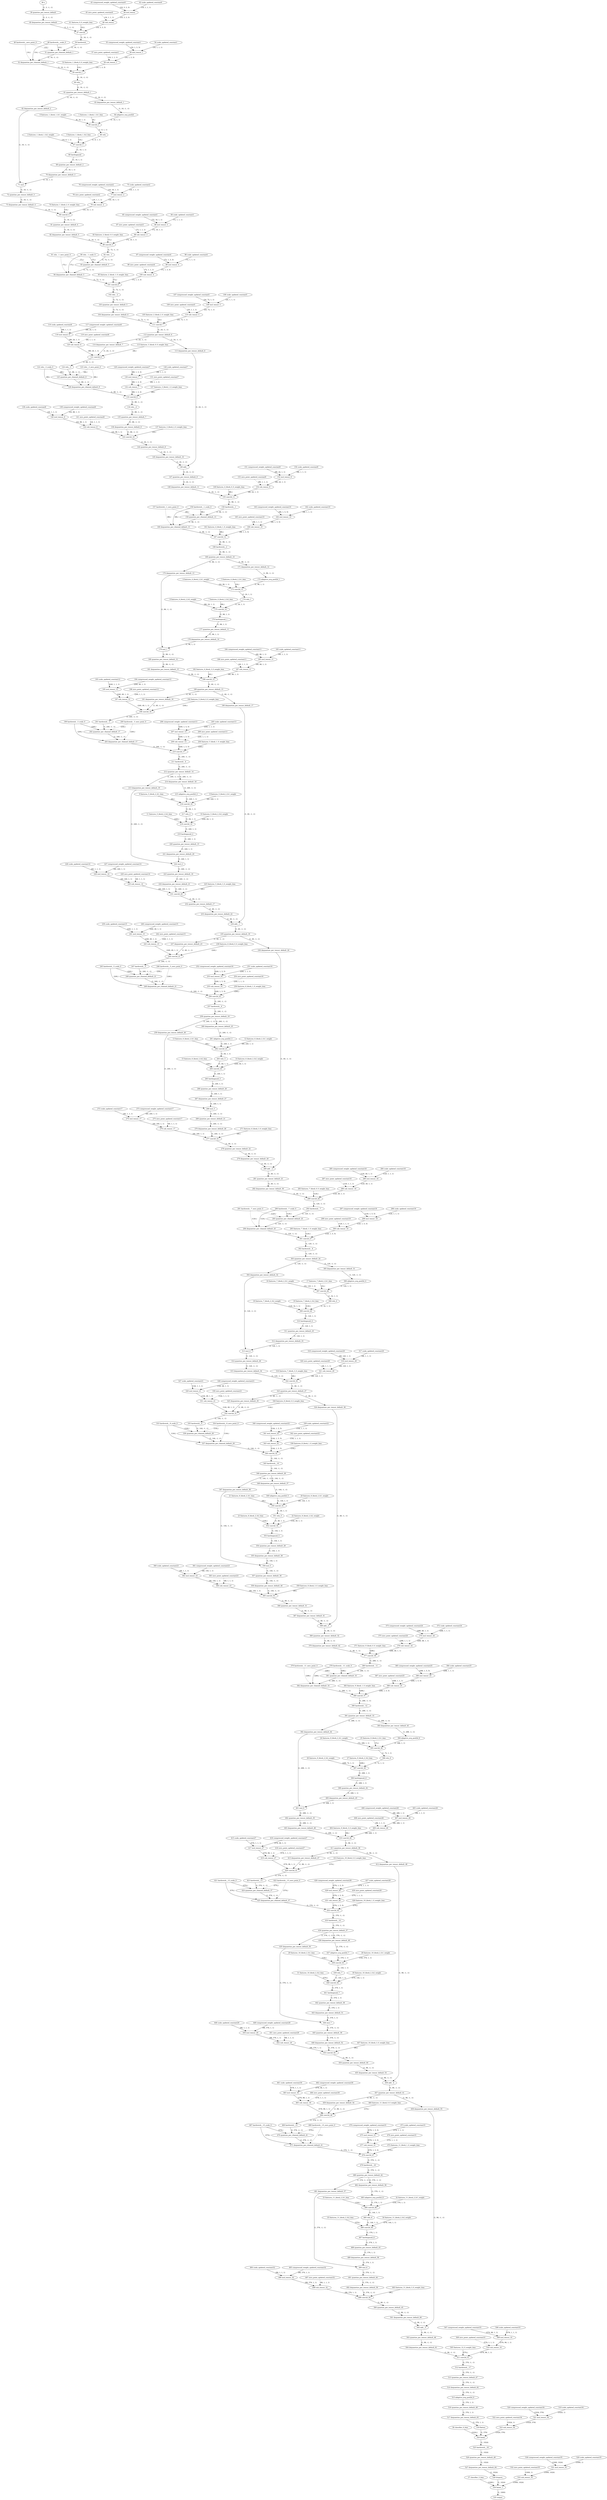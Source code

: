 strict digraph  {
"0 features_1_block_1_fc1_weight" [id=0, type=get_attr];
"1 features_1_block_1_fc1_bias" [id=1, type=get_attr];
"2 features_1_block_1_fc2_weight" [id=2, type=get_attr];
"3 features_1_block_1_fc2_bias" [id=3, type=get_attr];
"4 features_4_block_2_fc1_weight" [id=4, type=get_attr];
"5 features_4_block_2_fc1_bias" [id=5, type=get_attr];
"6 features_4_block_2_fc2_weight" [id=6, type=get_attr];
"7 features_4_block_2_fc2_bias" [id=7, type=get_attr];
"8 features_5_block_2_fc1_weight" [id=8, type=get_attr];
"9 features_5_block_2_fc1_bias" [id=9, type=get_attr];
"10 features_5_block_2_fc2_weight" [id=10, type=get_attr];
"11 features_5_block_2_fc2_bias" [id=11, type=get_attr];
"12 features_6_block_2_fc1_weight" [id=12, type=get_attr];
"13 features_6_block_2_fc1_bias" [id=13, type=get_attr];
"14 features_6_block_2_fc2_weight" [id=14, type=get_attr];
"15 features_6_block_2_fc2_bias" [id=15, type=get_attr];
"16 features_7_block_2_fc1_weight" [id=16, type=get_attr];
"17 features_7_block_2_fc1_bias" [id=17, type=get_attr];
"18 features_7_block_2_fc2_weight" [id=18, type=get_attr];
"19 features_7_block_2_fc2_bias" [id=19, type=get_attr];
"20 features_8_block_2_fc1_weight" [id=20, type=get_attr];
"21 features_8_block_2_fc1_bias" [id=21, type=get_attr];
"22 features_8_block_2_fc2_weight" [id=22, type=get_attr];
"23 features_8_block_2_fc2_bias" [id=23, type=get_attr];
"24 features_9_block_2_fc1_weight" [id=24, type=get_attr];
"25 features_9_block_2_fc1_bias" [id=25, type=get_attr];
"26 features_9_block_2_fc2_weight" [id=26, type=get_attr];
"27 features_9_block_2_fc2_bias" [id=27, type=get_attr];
"28 features_10_block_2_fc1_weight" [id=28, type=get_attr];
"29 features_10_block_2_fc1_bias" [id=29, type=get_attr];
"30 features_10_block_2_fc2_weight" [id=30, type=get_attr];
"31 features_10_block_2_fc2_bias" [id=31, type=get_attr];
"32 features_11_block_2_fc1_weight" [id=32, type=get_attr];
"33 features_11_block_2_fc1_bias" [id=33, type=get_attr];
"34 features_11_block_2_fc2_weight" [id=34, type=get_attr];
"35 features_11_block_2_fc2_bias" [id=35, type=get_attr];
"36 classifier_0_bias" [id=36, type=get_attr];
"37 classifier_3_bias" [id=37, type=get_attr];
"38 x" [id=38, type=input];
"39 quantize_per_tensor_default" [id=39, type=quantize_per_tensor];
"40 dequantize_per_tensor_default" [id=40, type=dequantize_per_tensor];
"41 features_0_0_weight_bias" [id=41, type=get_attr];
"42 scale_updated_constant0" [id=42, type=get_attr];
"43 compressed_weight_updated_constant0" [id=43, type=get_attr];
"44 mul_tensor" [id=44, type=mul];
"45 zero_point_updated_constant0" [id=45, type=get_attr];
"46 sub_tensor" [id=46, type=sub];
"47 conv2d" [id=47, type=conv2d];
"48 hardswish__scale_0" [id=48, type=get_attr];
"49 hardswish__zero_point_0" [id=49, type=get_attr];
"50 hardswish_" [id=50, type=hardswish_];
"51 quantize_per_channel_default_1" [id=51, type=quantize_per_channel];
"52 dequantize_per_channel_default_1" [id=52, type=dequantize_per_channel];
"53 features_1_block_0_0_weight_bias" [id=53, type=get_attr];
"54 scale_updated_constant1" [id=54, type=get_attr];
"55 compressed_weight_updated_constant1" [id=55, type=get_attr];
"56 mul_tensor_1" [id=56, type=mul];
"57 zero_point_updated_constant1" [id=57, type=get_attr];
"58 sub_tensor_1" [id=58, type=sub];
"59 conv2d_1" [id=59, type=conv2d];
"60 relu_" [id=60, type=relu_];
"61 quantize_per_tensor_default_1" [id=61, type=quantize_per_tensor];
"62 dequantize_per_tensor_default_2" [id=62, type=dequantize_per_tensor];
"63 dequantize_per_tensor_default_1" [id=63, type=dequantize_per_tensor];
"64 adaptive_avg_pool2d" [id=64, type=adaptive_avg_pool2d];
"65 conv2d_2" [id=65, type=conv2d];
"66 relu" [id=66, type=relu];
"67 conv2d_3" [id=67, type=conv2d];
"68 hardsigmoid" [id=68, type=hardsigmoid];
"69 quantize_per_tensor_default_2" [id=69, type=quantize_per_tensor];
"70 dequantize_per_tensor_default_3" [id=70, type=dequantize_per_tensor];
"71 mul" [id=71, type=mul];
"72 quantize_per_tensor_default_3" [id=72, type=quantize_per_tensor];
"73 dequantize_per_tensor_default_4" [id=73, type=dequantize_per_tensor];
"74 features_1_block_2_0_weight_bias" [id=74, type=get_attr];
"75 scale_updated_constant2" [id=75, type=get_attr];
"76 compressed_weight_updated_constant2" [id=76, type=get_attr];
"77 mul_tensor_2" [id=77, type=mul];
"78 zero_point_updated_constant2" [id=78, type=get_attr];
"79 sub_tensor_2" [id=79, type=sub];
"80 conv2d_4" [id=80, type=conv2d];
"81 quantize_per_tensor_default_4" [id=81, type=quantize_per_tensor];
"82 dequantize_per_tensor_default_5" [id=82, type=dequantize_per_tensor];
"83 features_2_block_0_0_weight_bias" [id=83, type=get_attr];
"84 scale_updated_constant3" [id=84, type=get_attr];
"85 compressed_weight_updated_constant3" [id=85, type=get_attr];
"86 mul_tensor_3" [id=86, type=mul];
"87 zero_point_updated_constant3" [id=87, type=get_attr];
"88 sub_tensor_3" [id=88, type=sub];
"89 conv2d_5" [id=89, type=conv2d];
"90 relu__1_scale_0" [id=90, type=get_attr];
"91 relu__1_zero_point_0" [id=91, type=get_attr];
"92 relu__1" [id=92, type=relu_];
"93 quantize_per_channel_default_5" [id=93, type=quantize_per_channel];
"94 dequantize_per_channel_default_5" [id=94, type=dequantize_per_channel];
"95 features_2_block_1_0_weight_bias" [id=95, type=get_attr];
"96 scale_updated_constant4" [id=96, type=get_attr];
"97 compressed_weight_updated_constant4" [id=97, type=get_attr];
"98 mul_tensor_4" [id=98, type=mul];
"99 zero_point_updated_constant4" [id=99, type=get_attr];
"100 sub_tensor_4" [id=100, type=sub];
"101 conv2d_6" [id=101, type=conv2d];
"102 relu__2" [id=102, type=relu_];
"103 quantize_per_tensor_default_5" [id=103, type=quantize_per_tensor];
"104 dequantize_per_tensor_default_6" [id=104, type=dequantize_per_tensor];
"105 features_2_block_2_0_weight_bias" [id=105, type=get_attr];
"106 scale_updated_constant5" [id=106, type=get_attr];
"107 compressed_weight_updated_constant5" [id=107, type=get_attr];
"108 mul_tensor_5" [id=108, type=mul];
"109 zero_point_updated_constant5" [id=109, type=get_attr];
"110 sub_tensor_5" [id=110, type=sub];
"111 conv2d_7" [id=111, type=conv2d];
"112 quantize_per_tensor_default_6" [id=112, type=quantize_per_tensor];
"113 dequantize_per_tensor_default_8" [id=113, type=dequantize_per_tensor];
"114 dequantize_per_tensor_default_7" [id=114, type=dequantize_per_tensor];
"115 features_3_block_0_0_weight_bias" [id=115, type=get_attr];
"116 scale_updated_constant6" [id=116, type=get_attr];
"117 compressed_weight_updated_constant6" [id=117, type=get_attr];
"118 mul_tensor_6" [id=118, type=mul];
"119 zero_point_updated_constant6" [id=119, type=get_attr];
"120 sub_tensor_6" [id=120, type=sub];
"121 conv2d_8" [id=121, type=conv2d];
"122 relu__3_scale_0" [id=122, type=get_attr];
"123 relu__3_zero_point_0" [id=123, type=get_attr];
"124 relu__3" [id=124, type=relu_];
"125 quantize_per_channel_default_9" [id=125, type=quantize_per_channel];
"126 dequantize_per_channel_default_9" [id=126, type=dequantize_per_channel];
"127 features_3_block_1_0_weight_bias" [id=127, type=get_attr];
"128 scale_updated_constant7" [id=128, type=get_attr];
"129 compressed_weight_updated_constant7" [id=129, type=get_attr];
"130 mul_tensor_7" [id=130, type=mul];
"131 zero_point_updated_constant7" [id=131, type=get_attr];
"132 sub_tensor_7" [id=132, type=sub];
"133 conv2d_9" [id=133, type=conv2d];
"134 relu__4" [id=134, type=relu_];
"135 quantize_per_tensor_default_7" [id=135, type=quantize_per_tensor];
"136 dequantize_per_tensor_default_9" [id=136, type=dequantize_per_tensor];
"137 features_3_block_2_0_weight_bias" [id=137, type=get_attr];
"138 scale_updated_constant8" [id=138, type=get_attr];
"139 compressed_weight_updated_constant8" [id=139, type=get_attr];
"140 mul_tensor_8" [id=140, type=mul];
"141 zero_point_updated_constant8" [id=141, type=get_attr];
"142 sub_tensor_8" [id=142, type=sub];
"143 conv2d_10" [id=143, type=conv2d];
"144 quantize_per_tensor_default_8" [id=144, type=quantize_per_tensor];
"145 dequantize_per_tensor_default_10" [id=145, type=dequantize_per_tensor];
"146 add_" [id=146, type=add_];
"147 quantize_per_tensor_default_9" [id=147, type=quantize_per_tensor];
"148 dequantize_per_tensor_default_11" [id=148, type=dequantize_per_tensor];
"149 features_4_block_0_0_weight_bias" [id=149, type=get_attr];
"150 scale_updated_constant9" [id=150, type=get_attr];
"151 compressed_weight_updated_constant9" [id=151, type=get_attr];
"152 mul_tensor_9" [id=152, type=mul];
"153 zero_point_updated_constant9" [id=153, type=get_attr];
"154 sub_tensor_9" [id=154, type=sub];
"155 conv2d_11" [id=155, type=conv2d];
"156 hardswish__1_scale_0" [id=156, type=get_attr];
"157 hardswish__1_zero_point_0" [id=157, type=get_attr];
"158 hardswish__1" [id=158, type=hardswish_];
"159 quantize_per_channel_default_13" [id=159, type=quantize_per_channel];
"160 dequantize_per_channel_default_13" [id=160, type=dequantize_per_channel];
"161 features_4_block_1_0_weight_bias" [id=161, type=get_attr];
"162 scale_updated_constant10" [id=162, type=get_attr];
"163 compressed_weight_updated_constant10" [id=163, type=get_attr];
"164 mul_tensor_10" [id=164, type=mul];
"165 zero_point_updated_constant10" [id=165, type=get_attr];
"166 sub_tensor_10" [id=166, type=sub];
"167 conv2d_12" [id=167, type=conv2d];
"168 hardswish__2" [id=168, type=hardswish_];
"169 quantize_per_tensor_default_10" [id=169, type=quantize_per_tensor];
"170 dequantize_per_tensor_default_13" [id=170, type=dequantize_per_tensor];
"171 dequantize_per_tensor_default_12" [id=171, type=dequantize_per_tensor];
"172 adaptive_avg_pool2d_1" [id=172, type=adaptive_avg_pool2d];
"173 conv2d_13" [id=173, type=conv2d];
"174 relu_1" [id=174, type=relu];
"175 conv2d_14" [id=175, type=conv2d];
"176 hardsigmoid_1" [id=176, type=hardsigmoid];
"177 quantize_per_tensor_default_11" [id=177, type=quantize_per_tensor];
"178 dequantize_per_tensor_default_14" [id=178, type=dequantize_per_tensor];
"179 mul_1" [id=179, type=mul];
"180 quantize_per_tensor_default_12" [id=180, type=quantize_per_tensor];
"181 dequantize_per_tensor_default_15" [id=181, type=dequantize_per_tensor];
"182 features_4_block_3_0_weight_bias" [id=182, type=get_attr];
"183 scale_updated_constant11" [id=183, type=get_attr];
"184 compressed_weight_updated_constant11" [id=184, type=get_attr];
"185 mul_tensor_11" [id=185, type=mul];
"186 zero_point_updated_constant11" [id=186, type=get_attr];
"187 sub_tensor_11" [id=187, type=sub];
"188 conv2d_15" [id=188, type=conv2d];
"189 quantize_per_tensor_default_13" [id=189, type=quantize_per_tensor];
"190 dequantize_per_tensor_default_17" [id=190, type=dequantize_per_tensor];
"191 dequantize_per_tensor_default_16" [id=191, type=dequantize_per_tensor];
"192 features_5_block_0_0_weight_bias" [id=192, type=get_attr];
"193 scale_updated_constant12" [id=193, type=get_attr];
"194 compressed_weight_updated_constant12" [id=194, type=get_attr];
"195 mul_tensor_12" [id=195, type=mul];
"196 zero_point_updated_constant12" [id=196, type=get_attr];
"197 sub_tensor_12" [id=197, type=sub];
"198 conv2d_16" [id=198, type=conv2d];
"199 hardswish__3_scale_0" [id=199, type=get_attr];
"200 hardswish__3_zero_point_0" [id=200, type=get_attr];
"201 hardswish__3" [id=201, type=hardswish_];
"202 quantize_per_channel_default_17" [id=202, type=quantize_per_channel];
"203 dequantize_per_channel_default_17" [id=203, type=dequantize_per_channel];
"204 features_5_block_1_0_weight_bias" [id=204, type=get_attr];
"205 scale_updated_constant13" [id=205, type=get_attr];
"206 compressed_weight_updated_constant13" [id=206, type=get_attr];
"207 mul_tensor_13" [id=207, type=mul];
"208 zero_point_updated_constant13" [id=208, type=get_attr];
"209 sub_tensor_13" [id=209, type=sub];
"210 conv2d_17" [id=210, type=conv2d];
"211 hardswish__4" [id=211, type=hardswish_];
"212 quantize_per_tensor_default_14" [id=212, type=quantize_per_tensor];
"213 dequantize_per_tensor_default_19" [id=213, type=dequantize_per_tensor];
"214 dequantize_per_tensor_default_18" [id=214, type=dequantize_per_tensor];
"215 adaptive_avg_pool2d_2" [id=215, type=adaptive_avg_pool2d];
"216 conv2d_18" [id=216, type=conv2d];
"217 relu_2" [id=217, type=relu];
"218 conv2d_19" [id=218, type=conv2d];
"219 hardsigmoid_2" [id=219, type=hardsigmoid];
"220 quantize_per_tensor_default_15" [id=220, type=quantize_per_tensor];
"221 dequantize_per_tensor_default_20" [id=221, type=dequantize_per_tensor];
"222 mul_2" [id=222, type=mul];
"223 quantize_per_tensor_default_16" [id=223, type=quantize_per_tensor];
"224 dequantize_per_tensor_default_21" [id=224, type=dequantize_per_tensor];
"225 features_5_block_3_0_weight_bias" [id=225, type=get_attr];
"226 scale_updated_constant14" [id=226, type=get_attr];
"227 compressed_weight_updated_constant14" [id=227, type=get_attr];
"228 mul_tensor_14" [id=228, type=mul];
"229 zero_point_updated_constant14" [id=229, type=get_attr];
"230 sub_tensor_14" [id=230, type=sub];
"231 conv2d_20" [id=231, type=conv2d];
"232 quantize_per_tensor_default_17" [id=232, type=quantize_per_tensor];
"233 dequantize_per_tensor_default_22" [id=233, type=dequantize_per_tensor];
"234 add__1" [id=234, type=add_];
"235 quantize_per_tensor_default_18" [id=235, type=quantize_per_tensor];
"236 dequantize_per_tensor_default_24" [id=236, type=dequantize_per_tensor];
"237 dequantize_per_tensor_default_23" [id=237, type=dequantize_per_tensor];
"238 features_6_block_0_0_weight_bias" [id=238, type=get_attr];
"239 scale_updated_constant15" [id=239, type=get_attr];
"240 compressed_weight_updated_constant15" [id=240, type=get_attr];
"241 mul_tensor_15" [id=241, type=mul];
"242 zero_point_updated_constant15" [id=242, type=get_attr];
"243 sub_tensor_15" [id=243, type=sub];
"244 conv2d_21" [id=244, type=conv2d];
"245 hardswish__5_scale_0" [id=245, type=get_attr];
"246 hardswish__5_zero_point_0" [id=246, type=get_attr];
"247 hardswish__5" [id=247, type=hardswish_];
"248 quantize_per_channel_default_21" [id=248, type=quantize_per_channel];
"249 dequantize_per_channel_default_21" [id=249, type=dequantize_per_channel];
"250 features_6_block_1_0_weight_bias" [id=250, type=get_attr];
"251 scale_updated_constant16" [id=251, type=get_attr];
"252 compressed_weight_updated_constant16" [id=252, type=get_attr];
"253 mul_tensor_16" [id=253, type=mul];
"254 zero_point_updated_constant16" [id=254, type=get_attr];
"255 sub_tensor_16" [id=255, type=sub];
"256 conv2d_22" [id=256, type=conv2d];
"257 hardswish__6" [id=257, type=hardswish_];
"258 quantize_per_tensor_default_19" [id=258, type=quantize_per_tensor];
"259 dequantize_per_tensor_default_26" [id=259, type=dequantize_per_tensor];
"260 dequantize_per_tensor_default_25" [id=260, type=dequantize_per_tensor];
"261 adaptive_avg_pool2d_3" [id=261, type=adaptive_avg_pool2d];
"262 conv2d_23" [id=262, type=conv2d];
"263 relu_3" [id=263, type=relu];
"264 conv2d_24" [id=264, type=conv2d];
"265 hardsigmoid_3" [id=265, type=hardsigmoid];
"266 quantize_per_tensor_default_20" [id=266, type=quantize_per_tensor];
"267 dequantize_per_tensor_default_27" [id=267, type=dequantize_per_tensor];
"268 mul_3" [id=268, type=mul];
"269 quantize_per_tensor_default_21" [id=269, type=quantize_per_tensor];
"270 dequantize_per_tensor_default_28" [id=270, type=dequantize_per_tensor];
"271 features_6_block_3_0_weight_bias" [id=271, type=get_attr];
"272 scale_updated_constant17" [id=272, type=get_attr];
"273 compressed_weight_updated_constant17" [id=273, type=get_attr];
"274 mul_tensor_17" [id=274, type=mul];
"275 zero_point_updated_constant17" [id=275, type=get_attr];
"276 sub_tensor_17" [id=276, type=sub];
"277 conv2d_25" [id=277, type=conv2d];
"278 quantize_per_tensor_default_22" [id=278, type=quantize_per_tensor];
"279 dequantize_per_tensor_default_29" [id=279, type=dequantize_per_tensor];
"280 add__2" [id=280, type=add_];
"281 quantize_per_tensor_default_23" [id=281, type=quantize_per_tensor];
"282 dequantize_per_tensor_default_30" [id=282, type=dequantize_per_tensor];
"283 features_7_block_0_0_weight_bias" [id=283, type=get_attr];
"284 scale_updated_constant18" [id=284, type=get_attr];
"285 compressed_weight_updated_constant18" [id=285, type=get_attr];
"286 mul_tensor_18" [id=286, type=mul];
"287 zero_point_updated_constant18" [id=287, type=get_attr];
"288 sub_tensor_18" [id=288, type=sub];
"289 conv2d_26" [id=289, type=conv2d];
"290 hardswish__7_scale_0" [id=290, type=get_attr];
"291 hardswish__7_zero_point_0" [id=291, type=get_attr];
"292 hardswish__7" [id=292, type=hardswish_];
"293 quantize_per_channel_default_25" [id=293, type=quantize_per_channel];
"294 dequantize_per_channel_default_25" [id=294, type=dequantize_per_channel];
"295 features_7_block_1_0_weight_bias" [id=295, type=get_attr];
"296 scale_updated_constant19" [id=296, type=get_attr];
"297 compressed_weight_updated_constant19" [id=297, type=get_attr];
"298 mul_tensor_19" [id=298, type=mul];
"299 zero_point_updated_constant19" [id=299, type=get_attr];
"300 sub_tensor_19" [id=300, type=sub];
"301 conv2d_27" [id=301, type=conv2d];
"302 hardswish__8" [id=302, type=hardswish_];
"303 quantize_per_tensor_default_24" [id=303, type=quantize_per_tensor];
"304 dequantize_per_tensor_default_32" [id=304, type=dequantize_per_tensor];
"305 dequantize_per_tensor_default_31" [id=305, type=dequantize_per_tensor];
"306 adaptive_avg_pool2d_4" [id=306, type=adaptive_avg_pool2d];
"307 conv2d_28" [id=307, type=conv2d];
"308 relu_4" [id=308, type=relu];
"309 conv2d_29" [id=309, type=conv2d];
"310 hardsigmoid_4" [id=310, type=hardsigmoid];
"311 quantize_per_tensor_default_25" [id=311, type=quantize_per_tensor];
"312 dequantize_per_tensor_default_33" [id=312, type=dequantize_per_tensor];
"313 mul_4" [id=313, type=mul];
"314 quantize_per_tensor_default_26" [id=314, type=quantize_per_tensor];
"315 dequantize_per_tensor_default_34" [id=315, type=dequantize_per_tensor];
"316 features_7_block_3_0_weight_bias" [id=316, type=get_attr];
"317 scale_updated_constant20" [id=317, type=get_attr];
"318 compressed_weight_updated_constant20" [id=318, type=get_attr];
"319 mul_tensor_20" [id=319, type=mul];
"320 zero_point_updated_constant20" [id=320, type=get_attr];
"321 sub_tensor_20" [id=321, type=sub];
"322 conv2d_30" [id=322, type=conv2d];
"323 quantize_per_tensor_default_27" [id=323, type=quantize_per_tensor];
"324 dequantize_per_tensor_default_36" [id=324, type=dequantize_per_tensor];
"325 dequantize_per_tensor_default_35" [id=325, type=dequantize_per_tensor];
"326 features_8_block_0_0_weight_bias" [id=326, type=get_attr];
"327 scale_updated_constant21" [id=327, type=get_attr];
"328 compressed_weight_updated_constant21" [id=328, type=get_attr];
"329 mul_tensor_21" [id=329, type=mul];
"330 zero_point_updated_constant21" [id=330, type=get_attr];
"331 sub_tensor_21" [id=331, type=sub];
"332 conv2d_31" [id=332, type=conv2d];
"333 hardswish__9_scale_0" [id=333, type=get_attr];
"334 hardswish__9_zero_point_0" [id=334, type=get_attr];
"335 hardswish__9" [id=335, type=hardswish_];
"336 quantize_per_channel_default_29" [id=336, type=quantize_per_channel];
"337 dequantize_per_channel_default_29" [id=337, type=dequantize_per_channel];
"338 features_8_block_1_0_weight_bias" [id=338, type=get_attr];
"339 scale_updated_constant22" [id=339, type=get_attr];
"340 compressed_weight_updated_constant22" [id=340, type=get_attr];
"341 mul_tensor_22" [id=341, type=mul];
"342 zero_point_updated_constant22" [id=342, type=get_attr];
"343 sub_tensor_22" [id=343, type=sub];
"344 conv2d_32" [id=344, type=conv2d];
"345 hardswish__10" [id=345, type=hardswish_];
"346 quantize_per_tensor_default_28" [id=346, type=quantize_per_tensor];
"347 dequantize_per_tensor_default_38" [id=347, type=dequantize_per_tensor];
"348 dequantize_per_tensor_default_37" [id=348, type=dequantize_per_tensor];
"349 adaptive_avg_pool2d_5" [id=349, type=adaptive_avg_pool2d];
"350 conv2d_33" [id=350, type=conv2d];
"351 relu_5" [id=351, type=relu];
"352 conv2d_34" [id=352, type=conv2d];
"353 hardsigmoid_5" [id=353, type=hardsigmoid];
"354 quantize_per_tensor_default_29" [id=354, type=quantize_per_tensor];
"355 dequantize_per_tensor_default_39" [id=355, type=dequantize_per_tensor];
"356 mul_5" [id=356, type=mul];
"357 quantize_per_tensor_default_30" [id=357, type=quantize_per_tensor];
"358 dequantize_per_tensor_default_40" [id=358, type=dequantize_per_tensor];
"359 features_8_block_3_0_weight_bias" [id=359, type=get_attr];
"360 scale_updated_constant23" [id=360, type=get_attr];
"361 compressed_weight_updated_constant23" [id=361, type=get_attr];
"362 mul_tensor_23" [id=362, type=mul];
"363 zero_point_updated_constant23" [id=363, type=get_attr];
"364 sub_tensor_23" [id=364, type=sub];
"365 conv2d_35" [id=365, type=conv2d];
"366 quantize_per_tensor_default_31" [id=366, type=quantize_per_tensor];
"367 dequantize_per_tensor_default_41" [id=367, type=dequantize_per_tensor];
"368 add__3" [id=368, type=add_];
"369 quantize_per_tensor_default_32" [id=369, type=quantize_per_tensor];
"370 dequantize_per_tensor_default_42" [id=370, type=dequantize_per_tensor];
"371 features_9_block_0_0_weight_bias" [id=371, type=get_attr];
"372 scale_updated_constant24" [id=372, type=get_attr];
"373 compressed_weight_updated_constant24" [id=373, type=get_attr];
"374 mul_tensor_24" [id=374, type=mul];
"375 zero_point_updated_constant24" [id=375, type=get_attr];
"376 sub_tensor_24" [id=376, type=sub];
"377 conv2d_36" [id=377, type=conv2d];
"378 hardswish__11_scale_0" [id=378, type=get_attr];
"379 hardswish__11_zero_point_0" [id=379, type=get_attr];
"380 hardswish__11" [id=380, type=hardswish_];
"381 quantize_per_channel_default_33" [id=381, type=quantize_per_channel];
"382 dequantize_per_channel_default_33" [id=382, type=dequantize_per_channel];
"383 features_9_block_1_0_weight_bias" [id=383, type=get_attr];
"384 scale_updated_constant25" [id=384, type=get_attr];
"385 compressed_weight_updated_constant25" [id=385, type=get_attr];
"386 mul_tensor_25" [id=386, type=mul];
"387 zero_point_updated_constant25" [id=387, type=get_attr];
"388 sub_tensor_25" [id=388, type=sub];
"389 conv2d_37" [id=389, type=conv2d];
"390 hardswish__12" [id=390, type=hardswish_];
"391 quantize_per_tensor_default_33" [id=391, type=quantize_per_tensor];
"392 dequantize_per_tensor_default_44" [id=392, type=dequantize_per_tensor];
"393 dequantize_per_tensor_default_43" [id=393, type=dequantize_per_tensor];
"394 adaptive_avg_pool2d_6" [id=394, type=adaptive_avg_pool2d];
"395 conv2d_38" [id=395, type=conv2d];
"396 relu_6" [id=396, type=relu];
"397 conv2d_39" [id=397, type=conv2d];
"398 hardsigmoid_6" [id=398, type=hardsigmoid];
"399 quantize_per_tensor_default_34" [id=399, type=quantize_per_tensor];
"400 dequantize_per_tensor_default_45" [id=400, type=dequantize_per_tensor];
"401 mul_6" [id=401, type=mul];
"402 quantize_per_tensor_default_35" [id=402, type=quantize_per_tensor];
"403 dequantize_per_tensor_default_46" [id=403, type=dequantize_per_tensor];
"404 features_9_block_3_0_weight_bias" [id=404, type=get_attr];
"405 scale_updated_constant26" [id=405, type=get_attr];
"406 compressed_weight_updated_constant26" [id=406, type=get_attr];
"407 mul_tensor_26" [id=407, type=mul];
"408 zero_point_updated_constant26" [id=408, type=get_attr];
"409 sub_tensor_26" [id=409, type=sub];
"410 conv2d_40" [id=410, type=conv2d];
"411 quantize_per_tensor_default_36" [id=411, type=quantize_per_tensor];
"412 dequantize_per_tensor_default_48" [id=412, type=dequantize_per_tensor];
"413 dequantize_per_tensor_default_47" [id=413, type=dequantize_per_tensor];
"414 features_10_block_0_0_weight_bias" [id=414, type=get_attr];
"415 scale_updated_constant27" [id=415, type=get_attr];
"416 compressed_weight_updated_constant27" [id=416, type=get_attr];
"417 mul_tensor_27" [id=417, type=mul];
"418 zero_point_updated_constant27" [id=418, type=get_attr];
"419 sub_tensor_27" [id=419, type=sub];
"420 conv2d_41" [id=420, type=conv2d];
"421 hardswish__13_scale_0" [id=421, type=get_attr];
"422 hardswish__13_zero_point_0" [id=422, type=get_attr];
"423 hardswish__13" [id=423, type=hardswish_];
"424 quantize_per_channel_default_37" [id=424, type=quantize_per_channel];
"425 dequantize_per_channel_default_37" [id=425, type=dequantize_per_channel];
"426 features_10_block_1_0_weight_bias" [id=426, type=get_attr];
"427 scale_updated_constant28" [id=427, type=get_attr];
"428 compressed_weight_updated_constant28" [id=428, type=get_attr];
"429 mul_tensor_28" [id=429, type=mul];
"430 zero_point_updated_constant28" [id=430, type=get_attr];
"431 sub_tensor_28" [id=431, type=sub];
"432 conv2d_42" [id=432, type=conv2d];
"433 hardswish__14" [id=433, type=hardswish_];
"434 quantize_per_tensor_default_37" [id=434, type=quantize_per_tensor];
"435 dequantize_per_tensor_default_50" [id=435, type=dequantize_per_tensor];
"436 dequantize_per_tensor_default_49" [id=436, type=dequantize_per_tensor];
"437 adaptive_avg_pool2d_7" [id=437, type=adaptive_avg_pool2d];
"438 conv2d_43" [id=438, type=conv2d];
"439 relu_7" [id=439, type=relu];
"440 conv2d_44" [id=440, type=conv2d];
"441 hardsigmoid_7" [id=441, type=hardsigmoid];
"442 quantize_per_tensor_default_38" [id=442, type=quantize_per_tensor];
"443 dequantize_per_tensor_default_51" [id=443, type=dequantize_per_tensor];
"444 mul_7" [id=444, type=mul];
"445 quantize_per_tensor_default_39" [id=445, type=quantize_per_tensor];
"446 dequantize_per_tensor_default_52" [id=446, type=dequantize_per_tensor];
"447 features_10_block_3_0_weight_bias" [id=447, type=get_attr];
"448 scale_updated_constant29" [id=448, type=get_attr];
"449 compressed_weight_updated_constant29" [id=449, type=get_attr];
"450 mul_tensor_29" [id=450, type=mul];
"451 zero_point_updated_constant29" [id=451, type=get_attr];
"452 sub_tensor_29" [id=452, type=sub];
"453 conv2d_45" [id=453, type=conv2d];
"454 quantize_per_tensor_default_40" [id=454, type=quantize_per_tensor];
"455 dequantize_per_tensor_default_53" [id=455, type=dequantize_per_tensor];
"456 add__4" [id=456, type=add_];
"457 quantize_per_tensor_default_41" [id=457, type=quantize_per_tensor];
"458 dequantize_per_tensor_default_55" [id=458, type=dequantize_per_tensor];
"459 dequantize_per_tensor_default_54" [id=459, type=dequantize_per_tensor];
"460 features_11_block_0_0_weight_bias" [id=460, type=get_attr];
"461 scale_updated_constant30" [id=461, type=get_attr];
"462 compressed_weight_updated_constant30" [id=462, type=get_attr];
"463 mul_tensor_30" [id=463, type=mul];
"464 zero_point_updated_constant30" [id=464, type=get_attr];
"465 sub_tensor_30" [id=465, type=sub];
"466 conv2d_46" [id=466, type=conv2d];
"467 hardswish__15_scale_0" [id=467, type=get_attr];
"468 hardswish__15_zero_point_0" [id=468, type=get_attr];
"469 hardswish__15" [id=469, type=hardswish_];
"470 quantize_per_channel_default_41" [id=470, type=quantize_per_channel];
"471 dequantize_per_channel_default_41" [id=471, type=dequantize_per_channel];
"472 features_11_block_1_0_weight_bias" [id=472, type=get_attr];
"473 scale_updated_constant31" [id=473, type=get_attr];
"474 compressed_weight_updated_constant31" [id=474, type=get_attr];
"475 mul_tensor_31" [id=475, type=mul];
"476 zero_point_updated_constant31" [id=476, type=get_attr];
"477 sub_tensor_31" [id=477, type=sub];
"478 conv2d_47" [id=478, type=conv2d];
"479 hardswish__16" [id=479, type=hardswish_];
"480 quantize_per_tensor_default_42" [id=480, type=quantize_per_tensor];
"481 dequantize_per_tensor_default_57" [id=481, type=dequantize_per_tensor];
"482 dequantize_per_tensor_default_56" [id=482, type=dequantize_per_tensor];
"483 adaptive_avg_pool2d_8" [id=483, type=adaptive_avg_pool2d];
"484 conv2d_48" [id=484, type=conv2d];
"485 relu_8" [id=485, type=relu];
"486 conv2d_49" [id=486, type=conv2d];
"487 hardsigmoid_8" [id=487, type=hardsigmoid];
"488 quantize_per_tensor_default_43" [id=488, type=quantize_per_tensor];
"489 dequantize_per_tensor_default_58" [id=489, type=dequantize_per_tensor];
"490 mul_8" [id=490, type=mul];
"491 quantize_per_tensor_default_44" [id=491, type=quantize_per_tensor];
"492 dequantize_per_tensor_default_59" [id=492, type=dequantize_per_tensor];
"493 features_11_block_3_0_weight_bias" [id=493, type=get_attr];
"494 scale_updated_constant32" [id=494, type=get_attr];
"495 compressed_weight_updated_constant32" [id=495, type=get_attr];
"496 mul_tensor_32" [id=496, type=mul];
"497 zero_point_updated_constant32" [id=497, type=get_attr];
"498 sub_tensor_32" [id=498, type=sub];
"499 conv2d_50" [id=499, type=conv2d];
"500 quantize_per_tensor_default_45" [id=500, type=quantize_per_tensor];
"501 dequantize_per_tensor_default_60" [id=501, type=dequantize_per_tensor];
"502 add__5" [id=502, type=add_];
"503 quantize_per_tensor_default_46" [id=503, type=quantize_per_tensor];
"504 dequantize_per_tensor_default_61" [id=504, type=dequantize_per_tensor];
"505 features_12_0_weight_bias" [id=505, type=get_attr];
"506 scale_updated_constant33" [id=506, type=get_attr];
"507 compressed_weight_updated_constant33" [id=507, type=get_attr];
"508 mul_tensor_33" [id=508, type=mul];
"509 zero_point_updated_constant33" [id=509, type=get_attr];
"510 sub_tensor_33" [id=510, type=sub];
"511 conv2d_51" [id=511, type=conv2d];
"512 hardswish__17" [id=512, type=hardswish_];
"513 quantize_per_tensor_default_47" [id=513, type=quantize_per_tensor];
"514 dequantize_per_tensor_default_62" [id=514, type=dequantize_per_tensor];
"515 adaptive_avg_pool2d_9" [id=515, type=adaptive_avg_pool2d];
"516 quantize_per_tensor_default_48" [id=516, type=quantize_per_tensor];
"517 dequantize_per_tensor_default_63" [id=517, type=dequantize_per_tensor];
"518 flatten" [id=518, type=flatten];
"519 scale_updated_constant34" [id=519, type=get_attr];
"520 compressed_weight_updated_constant34" [id=520, type=get_attr];
"521 mul_tensor_34" [id=521, type=mul];
"522 zero_point_updated_constant34" [id=522, type=get_attr];
"523 sub_tensor_34" [id=523, type=sub];
"524 linear" [id=524, type=linear];
"525 hardswish__18" [id=525, type=hardswish_];
"526 quantize_per_tensor_default_49" [id=526, type=quantize_per_tensor];
"527 dequantize_per_tensor_default_64" [id=527, type=dequantize_per_tensor];
"528 dropout_" [id=528, type=dropout_];
"529 scale_updated_constant35" [id=529, type=get_attr];
"530 compressed_weight_updated_constant35" [id=530, type=get_attr];
"531 mul_tensor_35" [id=531, type=mul];
"532 zero_point_updated_constant35" [id=532, type=get_attr];
"533 sub_tensor_35" [id=533, type=sub];
"534 linear_1" [id=534, type=linear];
"535 output" [id=535, type=output];
"0 features_1_block_1_fc1_weight" -> "65 conv2d_2"  [label="(8, 16, 1, 1)", style=solid];
"1 features_1_block_1_fc1_bias" -> "65 conv2d_2"  [label="(8,)", style=solid];
"2 features_1_block_1_fc2_weight" -> "67 conv2d_3"  [label="(16, 8, 1, 1)", style=solid];
"3 features_1_block_1_fc2_bias" -> "67 conv2d_3"  [label="(16,)", style=solid];
"4 features_4_block_2_fc1_weight" -> "173 conv2d_13"  [label="(24, 96, 1, 1)", style=solid];
"5 features_4_block_2_fc1_bias" -> "173 conv2d_13"  [label="(24,)", style=solid];
"6 features_4_block_2_fc2_weight" -> "175 conv2d_14"  [label="(96, 24, 1, 1)", style=solid];
"7 features_4_block_2_fc2_bias" -> "175 conv2d_14"  [label="(96,)", style=solid];
"8 features_5_block_2_fc1_weight" -> "216 conv2d_18"  [label="(64, 240, 1, 1)", style=solid];
"9 features_5_block_2_fc1_bias" -> "216 conv2d_18"  [label="(64,)", style=solid];
"10 features_5_block_2_fc2_weight" -> "218 conv2d_19"  [label="(240, 64, 1, 1)", style=solid];
"11 features_5_block_2_fc2_bias" -> "218 conv2d_19"  [label="(240,)", style=solid];
"12 features_6_block_2_fc1_weight" -> "262 conv2d_23"  [label="(64, 240, 1, 1)", style=solid];
"13 features_6_block_2_fc1_bias" -> "262 conv2d_23"  [label="(64,)", style=solid];
"14 features_6_block_2_fc2_weight" -> "264 conv2d_24"  [label="(240, 64, 1, 1)", style=solid];
"15 features_6_block_2_fc2_bias" -> "264 conv2d_24"  [label="(240,)", style=solid];
"16 features_7_block_2_fc1_weight" -> "307 conv2d_28"  [label="(32, 120, 1, 1)", style=solid];
"17 features_7_block_2_fc1_bias" -> "307 conv2d_28"  [label="(32,)", style=solid];
"18 features_7_block_2_fc2_weight" -> "309 conv2d_29"  [label="(120, 32, 1, 1)", style=solid];
"19 features_7_block_2_fc2_bias" -> "309 conv2d_29"  [label="(120,)", style=solid];
"20 features_8_block_2_fc1_weight" -> "350 conv2d_33"  [label="(40, 144, 1, 1)", style=solid];
"21 features_8_block_2_fc1_bias" -> "350 conv2d_33"  [label="(40,)", style=solid];
"22 features_8_block_2_fc2_weight" -> "352 conv2d_34"  [label="(144, 40, 1, 1)", style=solid];
"23 features_8_block_2_fc2_bias" -> "352 conv2d_34"  [label="(144,)", style=solid];
"24 features_9_block_2_fc1_weight" -> "395 conv2d_38"  [label="(72, 288, 1, 1)", style=solid];
"25 features_9_block_2_fc1_bias" -> "395 conv2d_38"  [label="(72,)", style=solid];
"26 features_9_block_2_fc2_weight" -> "397 conv2d_39"  [label="(288, 72, 1, 1)", style=solid];
"27 features_9_block_2_fc2_bias" -> "397 conv2d_39"  [label="(288,)", style=solid];
"28 features_10_block_2_fc1_weight" -> "438 conv2d_43"  [label="(144, 576, 1, 1)", style=solid];
"29 features_10_block_2_fc1_bias" -> "438 conv2d_43"  [label="(144,)", style=solid];
"30 features_10_block_2_fc2_weight" -> "440 conv2d_44"  [label="(576, 144, 1, 1)", style=solid];
"31 features_10_block_2_fc2_bias" -> "440 conv2d_44"  [label="(576,)", style=solid];
"32 features_11_block_2_fc1_weight" -> "484 conv2d_48"  [label="(144, 576, 1, 1)", style=solid];
"33 features_11_block_2_fc1_bias" -> "484 conv2d_48"  [label="(144,)", style=solid];
"34 features_11_block_2_fc2_weight" -> "486 conv2d_49"  [label="(576, 144, 1, 1)", style=solid];
"35 features_11_block_2_fc2_bias" -> "486 conv2d_49"  [label="(576,)", style=solid];
"36 classifier_0_bias" -> "524 linear"  [label="(1024,)", style=solid];
"37 classifier_3_bias" -> "534 linear_1"  [label="(1000,)", style=solid];
"38 x" -> "39 quantize_per_tensor_default"  [label="(1, 3, -1, -1)", style=solid];
"39 quantize_per_tensor_default" -> "40 dequantize_per_tensor_default"  [label="(1, 3, -1, -1)", style=solid];
"40 dequantize_per_tensor_default" -> "47 conv2d"  [label="(1, 3, -1, -1)", style=solid];
"41 features_0_0_weight_bias" -> "47 conv2d"  [label="(16,)", style=solid];
"42 scale_updated_constant0" -> "44 mul_tensor"  [label="(16, 1, 1, 1)", style=solid];
"43 compressed_weight_updated_constant0" -> "44 mul_tensor"  [label="(16, 3, 3, 3)", style=solid];
"44 mul_tensor" -> "46 sub_tensor"  [label="(16, 3, 3, 3)", style=solid];
"45 zero_point_updated_constant0" -> "46 sub_tensor"  [label="(16, 1, 1, 1)", style=dashed];
"46 sub_tensor" -> "47 conv2d"  [label="(16, 3, 3, 3)", style=solid];
"47 conv2d" -> "50 hardswish_"  [label="(1, 16, -1, -1)", style=solid];
"48 hardswish__scale_0" -> "51 quantize_per_channel_default_1"  [label="(16,)", style=solid];
"48 hardswish__scale_0" -> "52 dequantize_per_channel_default_1"  [label="(16,)", style=solid];
"49 hardswish__zero_point_0" -> "51 quantize_per_channel_default_1"  [label="(16,)", style=dashed];
"49 hardswish__zero_point_0" -> "52 dequantize_per_channel_default_1"  [label="(16,)", style=dashed];
"50 hardswish_" -> "51 quantize_per_channel_default_1"  [label="(1, 16, -1, -1)", style=solid];
"51 quantize_per_channel_default_1" -> "52 dequantize_per_channel_default_1"  [label="(1, 16, -1, -1)", style=solid];
"52 dequantize_per_channel_default_1" -> "59 conv2d_1"  [label="(1, 16, -1, -1)", style=solid];
"53 features_1_block_0_0_weight_bias" -> "59 conv2d_1"  [label="(16,)", style=solid];
"54 scale_updated_constant1" -> "56 mul_tensor_1"  [label="(16, 1, 1, 1)", style=solid];
"55 compressed_weight_updated_constant1" -> "56 mul_tensor_1"  [label="(16, 1, 3, 3)", style=solid];
"56 mul_tensor_1" -> "58 sub_tensor_1"  [label="(16, 1, 3, 3)", style=solid];
"57 zero_point_updated_constant1" -> "58 sub_tensor_1"  [label="(16, 1, 1, 1)", style=dashed];
"58 sub_tensor_1" -> "59 conv2d_1"  [label="(16, 1, 3, 3)", style=solid];
"59 conv2d_1" -> "60 relu_"  [label="(1, 16, -1, -1)", style=solid];
"60 relu_" -> "61 quantize_per_tensor_default_1"  [label="(1, 16, -1, -1)", style=solid];
"61 quantize_per_tensor_default_1" -> "62 dequantize_per_tensor_default_2"  [label="(1, 16, -1, -1)", style=solid];
"61 quantize_per_tensor_default_1" -> "63 dequantize_per_tensor_default_1"  [label="(1, 16, -1, -1)", style=solid];
"62 dequantize_per_tensor_default_2" -> "71 mul"  [label="(1, 16, -1, -1)", style=solid];
"63 dequantize_per_tensor_default_1" -> "64 adaptive_avg_pool2d"  [label="(1, 16, -1, -1)", style=solid];
"64 adaptive_avg_pool2d" -> "65 conv2d_2"  [label="(1, 16, 1, 1)", style=solid];
"65 conv2d_2" -> "66 relu"  [label="(1, 8, 1, 1)", style=solid];
"66 relu" -> "67 conv2d_3"  [label="(1, 8, 1, 1)", style=solid];
"67 conv2d_3" -> "68 hardsigmoid"  [label="(1, 16, 1, 1)", style=solid];
"68 hardsigmoid" -> "69 quantize_per_tensor_default_2"  [label="(1, 16, 1, 1)", style=solid];
"69 quantize_per_tensor_default_2" -> "70 dequantize_per_tensor_default_3"  [label="(1, 16, 1, 1)", style=solid];
"70 dequantize_per_tensor_default_3" -> "71 mul"  [label="(1, 16, 1, 1)", style=solid];
"71 mul" -> "72 quantize_per_tensor_default_3"  [label="(1, 16, -1, -1)", style=solid];
"72 quantize_per_tensor_default_3" -> "73 dequantize_per_tensor_default_4"  [label="(1, 16, -1, -1)", style=solid];
"73 dequantize_per_tensor_default_4" -> "80 conv2d_4"  [label="(1, 16, -1, -1)", style=solid];
"74 features_1_block_2_0_weight_bias" -> "80 conv2d_4"  [label="(16,)", style=solid];
"75 scale_updated_constant2" -> "77 mul_tensor_2"  [label="(16, 1, 1, 1)", style=solid];
"76 compressed_weight_updated_constant2" -> "77 mul_tensor_2"  [label="(16, 16, 1, 1)", style=solid];
"77 mul_tensor_2" -> "79 sub_tensor_2"  [label="(16, 16, 1, 1)", style=solid];
"78 zero_point_updated_constant2" -> "79 sub_tensor_2"  [label="(16, 1, 1, 1)", style=dashed];
"79 sub_tensor_2" -> "80 conv2d_4"  [label="(16, 16, 1, 1)", style=solid];
"80 conv2d_4" -> "81 quantize_per_tensor_default_4"  [label="(1, 16, -1, -1)", style=solid];
"81 quantize_per_tensor_default_4" -> "82 dequantize_per_tensor_default_5"  [label="(1, 16, -1, -1)", style=solid];
"82 dequantize_per_tensor_default_5" -> "89 conv2d_5"  [label="(1, 16, -1, -1)", style=solid];
"83 features_2_block_0_0_weight_bias" -> "89 conv2d_5"  [label="(72,)", style=solid];
"84 scale_updated_constant3" -> "86 mul_tensor_3"  [label="(72, 1, 1, 1)", style=solid];
"85 compressed_weight_updated_constant3" -> "86 mul_tensor_3"  [label="(72, 16, 1, 1)", style=solid];
"86 mul_tensor_3" -> "88 sub_tensor_3"  [label="(72, 16, 1, 1)", style=solid];
"87 zero_point_updated_constant3" -> "88 sub_tensor_3"  [label="(72, 1, 1, 1)", style=dashed];
"88 sub_tensor_3" -> "89 conv2d_5"  [label="(72, 16, 1, 1)", style=solid];
"89 conv2d_5" -> "92 relu__1"  [label="(1, 72, -1, -1)", style=solid];
"90 relu__1_scale_0" -> "93 quantize_per_channel_default_5"  [label="(72,)", style=solid];
"90 relu__1_scale_0" -> "94 dequantize_per_channel_default_5"  [label="(72,)", style=solid];
"91 relu__1_zero_point_0" -> "93 quantize_per_channel_default_5"  [label="(72,)", style=dashed];
"91 relu__1_zero_point_0" -> "94 dequantize_per_channel_default_5"  [label="(72,)", style=dashed];
"92 relu__1" -> "93 quantize_per_channel_default_5"  [label="(1, 72, -1, -1)", style=solid];
"93 quantize_per_channel_default_5" -> "94 dequantize_per_channel_default_5"  [label="(1, 72, -1, -1)", style=solid];
"94 dequantize_per_channel_default_5" -> "101 conv2d_6"  [label="(1, 72, -1, -1)", style=solid];
"95 features_2_block_1_0_weight_bias" -> "101 conv2d_6"  [label="(72,)", style=solid];
"96 scale_updated_constant4" -> "98 mul_tensor_4"  [label="(72, 1, 1, 1)", style=solid];
"97 compressed_weight_updated_constant4" -> "98 mul_tensor_4"  [label="(72, 1, 3, 3)", style=solid];
"98 mul_tensor_4" -> "100 sub_tensor_4"  [label="(72, 1, 3, 3)", style=solid];
"99 zero_point_updated_constant4" -> "100 sub_tensor_4"  [label="(72, 1, 1, 1)", style=dashed];
"100 sub_tensor_4" -> "101 conv2d_6"  [label="(72, 1, 3, 3)", style=solid];
"101 conv2d_6" -> "102 relu__2"  [label="(1, 72, -1, -1)", style=solid];
"102 relu__2" -> "103 quantize_per_tensor_default_5"  [label="(1, 72, -1, -1)", style=solid];
"103 quantize_per_tensor_default_5" -> "104 dequantize_per_tensor_default_6"  [label="(1, 72, -1, -1)", style=solid];
"104 dequantize_per_tensor_default_6" -> "111 conv2d_7"  [label="(1, 72, -1, -1)", style=solid];
"105 features_2_block_2_0_weight_bias" -> "111 conv2d_7"  [label="(24,)", style=solid];
"106 scale_updated_constant5" -> "108 mul_tensor_5"  [label="(24, 1, 1, 1)", style=solid];
"107 compressed_weight_updated_constant5" -> "108 mul_tensor_5"  [label="(24, 72, 1, 1)", style=solid];
"108 mul_tensor_5" -> "110 sub_tensor_5"  [label="(24, 72, 1, 1)", style=solid];
"109 zero_point_updated_constant5" -> "110 sub_tensor_5"  [label="(24, 1, 1, 1)", style=dashed];
"110 sub_tensor_5" -> "111 conv2d_7"  [label="(24, 72, 1, 1)", style=solid];
"111 conv2d_7" -> "112 quantize_per_tensor_default_6"  [label="(1, 24, -1, -1)", style=solid];
"112 quantize_per_tensor_default_6" -> "113 dequantize_per_tensor_default_8"  [label="(1, 24, -1, -1)", style=solid];
"112 quantize_per_tensor_default_6" -> "114 dequantize_per_tensor_default_7"  [label="(1, 24, -1, -1)", style=solid];
"113 dequantize_per_tensor_default_8" -> "146 add_"  [label="(1, 24, -1, -1)", style=solid];
"114 dequantize_per_tensor_default_7" -> "121 conv2d_8"  [label="(1, 24, -1, -1)", style=solid];
"115 features_3_block_0_0_weight_bias" -> "121 conv2d_8"  [label="(88,)", style=solid];
"116 scale_updated_constant6" -> "118 mul_tensor_6"  [label="(88, 1, 1, 1)", style=solid];
"117 compressed_weight_updated_constant6" -> "118 mul_tensor_6"  [label="(88, 24, 1, 1)", style=solid];
"118 mul_tensor_6" -> "120 sub_tensor_6"  [label="(88, 24, 1, 1)", style=solid];
"119 zero_point_updated_constant6" -> "120 sub_tensor_6"  [label="(88, 1, 1, 1)", style=dashed];
"120 sub_tensor_6" -> "121 conv2d_8"  [label="(88, 24, 1, 1)", style=solid];
"121 conv2d_8" -> "124 relu__3"  [label="(1, 88, -1, -1)", style=solid];
"122 relu__3_scale_0" -> "125 quantize_per_channel_default_9"  [label="(88,)", style=solid];
"122 relu__3_scale_0" -> "126 dequantize_per_channel_default_9"  [label="(88,)", style=solid];
"123 relu__3_zero_point_0" -> "125 quantize_per_channel_default_9"  [label="(88,)", style=dashed];
"123 relu__3_zero_point_0" -> "126 dequantize_per_channel_default_9"  [label="(88,)", style=dashed];
"124 relu__3" -> "125 quantize_per_channel_default_9"  [label="(1, 88, -1, -1)", style=solid];
"125 quantize_per_channel_default_9" -> "126 dequantize_per_channel_default_9"  [label="(1, 88, -1, -1)", style=solid];
"126 dequantize_per_channel_default_9" -> "133 conv2d_9"  [label="(1, 88, -1, -1)", style=solid];
"127 features_3_block_1_0_weight_bias" -> "133 conv2d_9"  [label="(88,)", style=solid];
"128 scale_updated_constant7" -> "130 mul_tensor_7"  [label="(88, 1, 1, 1)", style=solid];
"129 compressed_weight_updated_constant7" -> "130 mul_tensor_7"  [label="(88, 1, 3, 3)", style=solid];
"130 mul_tensor_7" -> "132 sub_tensor_7"  [label="(88, 1, 3, 3)", style=solid];
"131 zero_point_updated_constant7" -> "132 sub_tensor_7"  [label="(88, 1, 1, 1)", style=dashed];
"132 sub_tensor_7" -> "133 conv2d_9"  [label="(88, 1, 3, 3)", style=solid];
"133 conv2d_9" -> "134 relu__4"  [label="(1, 88, -1, -1)", style=solid];
"134 relu__4" -> "135 quantize_per_tensor_default_7"  [label="(1, 88, -1, -1)", style=solid];
"135 quantize_per_tensor_default_7" -> "136 dequantize_per_tensor_default_9"  [label="(1, 88, -1, -1)", style=solid];
"136 dequantize_per_tensor_default_9" -> "143 conv2d_10"  [label="(1, 88, -1, -1)", style=solid];
"137 features_3_block_2_0_weight_bias" -> "143 conv2d_10"  [label="(24,)", style=solid];
"138 scale_updated_constant8" -> "140 mul_tensor_8"  [label="(24, 1, 1, 1)", style=solid];
"139 compressed_weight_updated_constant8" -> "140 mul_tensor_8"  [label="(24, 88, 1, 1)", style=solid];
"140 mul_tensor_8" -> "142 sub_tensor_8"  [label="(24, 88, 1, 1)", style=solid];
"141 zero_point_updated_constant8" -> "142 sub_tensor_8"  [label="(24, 1, 1, 1)", style=dashed];
"142 sub_tensor_8" -> "143 conv2d_10"  [label="(24, 88, 1, 1)", style=solid];
"143 conv2d_10" -> "144 quantize_per_tensor_default_8"  [label="(1, 24, -1, -1)", style=solid];
"144 quantize_per_tensor_default_8" -> "145 dequantize_per_tensor_default_10"  [label="(1, 24, -1, -1)", style=solid];
"145 dequantize_per_tensor_default_10" -> "146 add_"  [label="(1, 24, -1, -1)", style=solid];
"146 add_" -> "147 quantize_per_tensor_default_9"  [label="(1, 24, -1, -1)", style=solid];
"147 quantize_per_tensor_default_9" -> "148 dequantize_per_tensor_default_11"  [label="(1, 24, -1, -1)", style=solid];
"148 dequantize_per_tensor_default_11" -> "155 conv2d_11"  [label="(1, 24, -1, -1)", style=solid];
"149 features_4_block_0_0_weight_bias" -> "155 conv2d_11"  [label="(96,)", style=solid];
"150 scale_updated_constant9" -> "152 mul_tensor_9"  [label="(96, 1, 1, 1)", style=solid];
"151 compressed_weight_updated_constant9" -> "152 mul_tensor_9"  [label="(96, 24, 1, 1)", style=solid];
"152 mul_tensor_9" -> "154 sub_tensor_9"  [label="(96, 24, 1, 1)", style=solid];
"153 zero_point_updated_constant9" -> "154 sub_tensor_9"  [label="(96, 1, 1, 1)", style=dashed];
"154 sub_tensor_9" -> "155 conv2d_11"  [label="(96, 24, 1, 1)", style=solid];
"155 conv2d_11" -> "158 hardswish__1"  [label="(1, 96, -1, -1)", style=solid];
"156 hardswish__1_scale_0" -> "159 quantize_per_channel_default_13"  [label="(96,)", style=solid];
"156 hardswish__1_scale_0" -> "160 dequantize_per_channel_default_13"  [label="(96,)", style=solid];
"157 hardswish__1_zero_point_0" -> "159 quantize_per_channel_default_13"  [label="(96,)", style=dashed];
"157 hardswish__1_zero_point_0" -> "160 dequantize_per_channel_default_13"  [label="(96,)", style=dashed];
"158 hardswish__1" -> "159 quantize_per_channel_default_13"  [label="(1, 96, -1, -1)", style=solid];
"159 quantize_per_channel_default_13" -> "160 dequantize_per_channel_default_13"  [label="(1, 96, -1, -1)", style=solid];
"160 dequantize_per_channel_default_13" -> "167 conv2d_12"  [label="(1, 96, -1, -1)", style=solid];
"161 features_4_block_1_0_weight_bias" -> "167 conv2d_12"  [label="(96,)", style=solid];
"162 scale_updated_constant10" -> "164 mul_tensor_10"  [label="(96, 1, 1, 1)", style=solid];
"163 compressed_weight_updated_constant10" -> "164 mul_tensor_10"  [label="(96, 1, 5, 5)", style=solid];
"164 mul_tensor_10" -> "166 sub_tensor_10"  [label="(96, 1, 5, 5)", style=solid];
"165 zero_point_updated_constant10" -> "166 sub_tensor_10"  [label="(96, 1, 1, 1)", style=dashed];
"166 sub_tensor_10" -> "167 conv2d_12"  [label="(96, 1, 5, 5)", style=solid];
"167 conv2d_12" -> "168 hardswish__2"  [label="(1, 96, -1, -1)", style=solid];
"168 hardswish__2" -> "169 quantize_per_tensor_default_10"  [label="(1, 96, -1, -1)", style=solid];
"169 quantize_per_tensor_default_10" -> "170 dequantize_per_tensor_default_13"  [label="(1, 96, -1, -1)", style=solid];
"169 quantize_per_tensor_default_10" -> "171 dequantize_per_tensor_default_12"  [label="(1, 96, -1, -1)", style=solid];
"170 dequantize_per_tensor_default_13" -> "179 mul_1"  [label="(1, 96, -1, -1)", style=solid];
"171 dequantize_per_tensor_default_12" -> "172 adaptive_avg_pool2d_1"  [label="(1, 96, -1, -1)", style=solid];
"172 adaptive_avg_pool2d_1" -> "173 conv2d_13"  [label="(1, 96, 1, 1)", style=solid];
"173 conv2d_13" -> "174 relu_1"  [label="(1, 24, 1, 1)", style=solid];
"174 relu_1" -> "175 conv2d_14"  [label="(1, 24, 1, 1)", style=solid];
"175 conv2d_14" -> "176 hardsigmoid_1"  [label="(1, 96, 1, 1)", style=solid];
"176 hardsigmoid_1" -> "177 quantize_per_tensor_default_11"  [label="(1, 96, 1, 1)", style=solid];
"177 quantize_per_tensor_default_11" -> "178 dequantize_per_tensor_default_14"  [label="(1, 96, 1, 1)", style=solid];
"178 dequantize_per_tensor_default_14" -> "179 mul_1"  [label="(1, 96, 1, 1)", style=solid];
"179 mul_1" -> "180 quantize_per_tensor_default_12"  [label="(1, 96, -1, -1)", style=solid];
"180 quantize_per_tensor_default_12" -> "181 dequantize_per_tensor_default_15"  [label="(1, 96, -1, -1)", style=solid];
"181 dequantize_per_tensor_default_15" -> "188 conv2d_15"  [label="(1, 96, -1, -1)", style=solid];
"182 features_4_block_3_0_weight_bias" -> "188 conv2d_15"  [label="(40,)", style=solid];
"183 scale_updated_constant11" -> "185 mul_tensor_11"  [label="(40, 1, 1, 1)", style=solid];
"184 compressed_weight_updated_constant11" -> "185 mul_tensor_11"  [label="(40, 96, 1, 1)", style=solid];
"185 mul_tensor_11" -> "187 sub_tensor_11"  [label="(40, 96, 1, 1)", style=solid];
"186 zero_point_updated_constant11" -> "187 sub_tensor_11"  [label="(40, 1, 1, 1)", style=dashed];
"187 sub_tensor_11" -> "188 conv2d_15"  [label="(40, 96, 1, 1)", style=solid];
"188 conv2d_15" -> "189 quantize_per_tensor_default_13"  [label="(1, 40, -1, -1)", style=solid];
"189 quantize_per_tensor_default_13" -> "190 dequantize_per_tensor_default_17"  [label="(1, 40, -1, -1)", style=solid];
"189 quantize_per_tensor_default_13" -> "191 dequantize_per_tensor_default_16"  [label="(1, 40, -1, -1)", style=solid];
"190 dequantize_per_tensor_default_17" -> "234 add__1"  [label="(1, 40, -1, -1)", style=solid];
"191 dequantize_per_tensor_default_16" -> "198 conv2d_16"  [label="(1, 40, -1, -1)", style=solid];
"192 features_5_block_0_0_weight_bias" -> "198 conv2d_16"  [label="(240,)", style=solid];
"193 scale_updated_constant12" -> "195 mul_tensor_12"  [label="(240, 1, 1, 1)", style=solid];
"194 compressed_weight_updated_constant12" -> "195 mul_tensor_12"  [label="(240, 40, 1, 1)", style=solid];
"195 mul_tensor_12" -> "197 sub_tensor_12"  [label="(240, 40, 1, 1)", style=solid];
"196 zero_point_updated_constant12" -> "197 sub_tensor_12"  [label="(240, 1, 1, 1)", style=dashed];
"197 sub_tensor_12" -> "198 conv2d_16"  [label="(240, 40, 1, 1)", style=solid];
"198 conv2d_16" -> "201 hardswish__3"  [label="(1, 240, -1, -1)", style=solid];
"199 hardswish__3_scale_0" -> "202 quantize_per_channel_default_17"  [label="(240,)", style=solid];
"199 hardswish__3_scale_0" -> "203 dequantize_per_channel_default_17"  [label="(240,)", style=solid];
"200 hardswish__3_zero_point_0" -> "202 quantize_per_channel_default_17"  [label="(240,)", style=dashed];
"200 hardswish__3_zero_point_0" -> "203 dequantize_per_channel_default_17"  [label="(240,)", style=dashed];
"201 hardswish__3" -> "202 quantize_per_channel_default_17"  [label="(1, 240, -1, -1)", style=solid];
"202 quantize_per_channel_default_17" -> "203 dequantize_per_channel_default_17"  [label="(1, 240, -1, -1)", style=solid];
"203 dequantize_per_channel_default_17" -> "210 conv2d_17"  [label="(1, 240, -1, -1)", style=solid];
"204 features_5_block_1_0_weight_bias" -> "210 conv2d_17"  [label="(240,)", style=solid];
"205 scale_updated_constant13" -> "207 mul_tensor_13"  [label="(240, 1, 1, 1)", style=solid];
"206 compressed_weight_updated_constant13" -> "207 mul_tensor_13"  [label="(240, 1, 5, 5)", style=solid];
"207 mul_tensor_13" -> "209 sub_tensor_13"  [label="(240, 1, 5, 5)", style=solid];
"208 zero_point_updated_constant13" -> "209 sub_tensor_13"  [label="(240, 1, 1, 1)", style=dashed];
"209 sub_tensor_13" -> "210 conv2d_17"  [label="(240, 1, 5, 5)", style=solid];
"210 conv2d_17" -> "211 hardswish__4"  [label="(1, 240, -1, -1)", style=solid];
"211 hardswish__4" -> "212 quantize_per_tensor_default_14"  [label="(1, 240, -1, -1)", style=solid];
"212 quantize_per_tensor_default_14" -> "213 dequantize_per_tensor_default_19"  [label="(1, 240, -1, -1)", style=solid];
"212 quantize_per_tensor_default_14" -> "214 dequantize_per_tensor_default_18"  [label="(1, 240, -1, -1)", style=solid];
"213 dequantize_per_tensor_default_19" -> "222 mul_2"  [label="(1, 240, -1, -1)", style=solid];
"214 dequantize_per_tensor_default_18" -> "215 adaptive_avg_pool2d_2"  [label="(1, 240, -1, -1)", style=solid];
"215 adaptive_avg_pool2d_2" -> "216 conv2d_18"  [label="(1, 240, 1, 1)", style=solid];
"216 conv2d_18" -> "217 relu_2"  [label="(1, 64, 1, 1)", style=solid];
"217 relu_2" -> "218 conv2d_19"  [label="(1, 64, 1, 1)", style=solid];
"218 conv2d_19" -> "219 hardsigmoid_2"  [label="(1, 240, 1, 1)", style=solid];
"219 hardsigmoid_2" -> "220 quantize_per_tensor_default_15"  [label="(1, 240, 1, 1)", style=solid];
"220 quantize_per_tensor_default_15" -> "221 dequantize_per_tensor_default_20"  [label="(1, 240, 1, 1)", style=solid];
"221 dequantize_per_tensor_default_20" -> "222 mul_2"  [label="(1, 240, 1, 1)", style=solid];
"222 mul_2" -> "223 quantize_per_tensor_default_16"  [label="(1, 240, -1, -1)", style=solid];
"223 quantize_per_tensor_default_16" -> "224 dequantize_per_tensor_default_21"  [label="(1, 240, -1, -1)", style=solid];
"224 dequantize_per_tensor_default_21" -> "231 conv2d_20"  [label="(1, 240, -1, -1)", style=solid];
"225 features_5_block_3_0_weight_bias" -> "231 conv2d_20"  [label="(40,)", style=solid];
"226 scale_updated_constant14" -> "228 mul_tensor_14"  [label="(40, 1, 1, 1)", style=solid];
"227 compressed_weight_updated_constant14" -> "228 mul_tensor_14"  [label="(40, 240, 1, 1)", style=solid];
"228 mul_tensor_14" -> "230 sub_tensor_14"  [label="(40, 240, 1, 1)", style=solid];
"229 zero_point_updated_constant14" -> "230 sub_tensor_14"  [label="(40, 1, 1, 1)", style=dashed];
"230 sub_tensor_14" -> "231 conv2d_20"  [label="(40, 240, 1, 1)", style=solid];
"231 conv2d_20" -> "232 quantize_per_tensor_default_17"  [label="(1, 40, -1, -1)", style=solid];
"232 quantize_per_tensor_default_17" -> "233 dequantize_per_tensor_default_22"  [label="(1, 40, -1, -1)", style=solid];
"233 dequantize_per_tensor_default_22" -> "234 add__1"  [label="(1, 40, -1, -1)", style=solid];
"234 add__1" -> "235 quantize_per_tensor_default_18"  [label="(1, 40, -1, -1)", style=solid];
"235 quantize_per_tensor_default_18" -> "236 dequantize_per_tensor_default_24"  [label="(1, 40, -1, -1)", style=solid];
"235 quantize_per_tensor_default_18" -> "237 dequantize_per_tensor_default_23"  [label="(1, 40, -1, -1)", style=solid];
"236 dequantize_per_tensor_default_24" -> "280 add__2"  [label="(1, 40, -1, -1)", style=solid];
"237 dequantize_per_tensor_default_23" -> "244 conv2d_21"  [label="(1, 40, -1, -1)", style=solid];
"238 features_6_block_0_0_weight_bias" -> "244 conv2d_21"  [label="(240,)", style=solid];
"239 scale_updated_constant15" -> "241 mul_tensor_15"  [label="(240, 1, 1, 1)", style=solid];
"240 compressed_weight_updated_constant15" -> "241 mul_tensor_15"  [label="(240, 40, 1, 1)", style=solid];
"241 mul_tensor_15" -> "243 sub_tensor_15"  [label="(240, 40, 1, 1)", style=solid];
"242 zero_point_updated_constant15" -> "243 sub_tensor_15"  [label="(240, 1, 1, 1)", style=dashed];
"243 sub_tensor_15" -> "244 conv2d_21"  [label="(240, 40, 1, 1)", style=solid];
"244 conv2d_21" -> "247 hardswish__5"  [label="(1, 240, -1, -1)", style=solid];
"245 hardswish__5_scale_0" -> "248 quantize_per_channel_default_21"  [label="(240,)", style=solid];
"245 hardswish__5_scale_0" -> "249 dequantize_per_channel_default_21"  [label="(240,)", style=solid];
"246 hardswish__5_zero_point_0" -> "248 quantize_per_channel_default_21"  [label="(240,)", style=dashed];
"246 hardswish__5_zero_point_0" -> "249 dequantize_per_channel_default_21"  [label="(240,)", style=dashed];
"247 hardswish__5" -> "248 quantize_per_channel_default_21"  [label="(1, 240, -1, -1)", style=solid];
"248 quantize_per_channel_default_21" -> "249 dequantize_per_channel_default_21"  [label="(1, 240, -1, -1)", style=solid];
"249 dequantize_per_channel_default_21" -> "256 conv2d_22"  [label="(1, 240, -1, -1)", style=solid];
"250 features_6_block_1_0_weight_bias" -> "256 conv2d_22"  [label="(240,)", style=solid];
"251 scale_updated_constant16" -> "253 mul_tensor_16"  [label="(240, 1, 1, 1)", style=solid];
"252 compressed_weight_updated_constant16" -> "253 mul_tensor_16"  [label="(240, 1, 5, 5)", style=solid];
"253 mul_tensor_16" -> "255 sub_tensor_16"  [label="(240, 1, 5, 5)", style=solid];
"254 zero_point_updated_constant16" -> "255 sub_tensor_16"  [label="(240, 1, 1, 1)", style=dashed];
"255 sub_tensor_16" -> "256 conv2d_22"  [label="(240, 1, 5, 5)", style=solid];
"256 conv2d_22" -> "257 hardswish__6"  [label="(1, 240, -1, -1)", style=solid];
"257 hardswish__6" -> "258 quantize_per_tensor_default_19"  [label="(1, 240, -1, -1)", style=solid];
"258 quantize_per_tensor_default_19" -> "259 dequantize_per_tensor_default_26"  [label="(1, 240, -1, -1)", style=solid];
"258 quantize_per_tensor_default_19" -> "260 dequantize_per_tensor_default_25"  [label="(1, 240, -1, -1)", style=solid];
"259 dequantize_per_tensor_default_26" -> "268 mul_3"  [label="(1, 240, -1, -1)", style=solid];
"260 dequantize_per_tensor_default_25" -> "261 adaptive_avg_pool2d_3"  [label="(1, 240, -1, -1)", style=solid];
"261 adaptive_avg_pool2d_3" -> "262 conv2d_23"  [label="(1, 240, 1, 1)", style=solid];
"262 conv2d_23" -> "263 relu_3"  [label="(1, 64, 1, 1)", style=solid];
"263 relu_3" -> "264 conv2d_24"  [label="(1, 64, 1, 1)", style=solid];
"264 conv2d_24" -> "265 hardsigmoid_3"  [label="(1, 240, 1, 1)", style=solid];
"265 hardsigmoid_3" -> "266 quantize_per_tensor_default_20"  [label="(1, 240, 1, 1)", style=solid];
"266 quantize_per_tensor_default_20" -> "267 dequantize_per_tensor_default_27"  [label="(1, 240, 1, 1)", style=solid];
"267 dequantize_per_tensor_default_27" -> "268 mul_3"  [label="(1, 240, 1, 1)", style=solid];
"268 mul_3" -> "269 quantize_per_tensor_default_21"  [label="(1, 240, -1, -1)", style=solid];
"269 quantize_per_tensor_default_21" -> "270 dequantize_per_tensor_default_28"  [label="(1, 240, -1, -1)", style=solid];
"270 dequantize_per_tensor_default_28" -> "277 conv2d_25"  [label="(1, 240, -1, -1)", style=solid];
"271 features_6_block_3_0_weight_bias" -> "277 conv2d_25"  [label="(40,)", style=solid];
"272 scale_updated_constant17" -> "274 mul_tensor_17"  [label="(40, 1, 1, 1)", style=solid];
"273 compressed_weight_updated_constant17" -> "274 mul_tensor_17"  [label="(40, 240, 1, 1)", style=solid];
"274 mul_tensor_17" -> "276 sub_tensor_17"  [label="(40, 240, 1, 1)", style=solid];
"275 zero_point_updated_constant17" -> "276 sub_tensor_17"  [label="(40, 1, 1, 1)", style=dashed];
"276 sub_tensor_17" -> "277 conv2d_25"  [label="(40, 240, 1, 1)", style=solid];
"277 conv2d_25" -> "278 quantize_per_tensor_default_22"  [label="(1, 40, -1, -1)", style=solid];
"278 quantize_per_tensor_default_22" -> "279 dequantize_per_tensor_default_29"  [label="(1, 40, -1, -1)", style=solid];
"279 dequantize_per_tensor_default_29" -> "280 add__2"  [label="(1, 40, -1, -1)", style=solid];
"280 add__2" -> "281 quantize_per_tensor_default_23"  [label="(1, 40, -1, -1)", style=solid];
"281 quantize_per_tensor_default_23" -> "282 dequantize_per_tensor_default_30"  [label="(1, 40, -1, -1)", style=solid];
"282 dequantize_per_tensor_default_30" -> "289 conv2d_26"  [label="(1, 40, -1, -1)", style=solid];
"283 features_7_block_0_0_weight_bias" -> "289 conv2d_26"  [label="(120,)", style=solid];
"284 scale_updated_constant18" -> "286 mul_tensor_18"  [label="(120, 1, 1, 1)", style=solid];
"285 compressed_weight_updated_constant18" -> "286 mul_tensor_18"  [label="(120, 40, 1, 1)", style=solid];
"286 mul_tensor_18" -> "288 sub_tensor_18"  [label="(120, 40, 1, 1)", style=solid];
"287 zero_point_updated_constant18" -> "288 sub_tensor_18"  [label="(120, 1, 1, 1)", style=dashed];
"288 sub_tensor_18" -> "289 conv2d_26"  [label="(120, 40, 1, 1)", style=solid];
"289 conv2d_26" -> "292 hardswish__7"  [label="(1, 120, -1, -1)", style=solid];
"290 hardswish__7_scale_0" -> "293 quantize_per_channel_default_25"  [label="(120,)", style=solid];
"290 hardswish__7_scale_0" -> "294 dequantize_per_channel_default_25"  [label="(120,)", style=solid];
"291 hardswish__7_zero_point_0" -> "293 quantize_per_channel_default_25"  [label="(120,)", style=dashed];
"291 hardswish__7_zero_point_0" -> "294 dequantize_per_channel_default_25"  [label="(120,)", style=dashed];
"292 hardswish__7" -> "293 quantize_per_channel_default_25"  [label="(1, 120, -1, -1)", style=solid];
"293 quantize_per_channel_default_25" -> "294 dequantize_per_channel_default_25"  [label="(1, 120, -1, -1)", style=solid];
"294 dequantize_per_channel_default_25" -> "301 conv2d_27"  [label="(1, 120, -1, -1)", style=solid];
"295 features_7_block_1_0_weight_bias" -> "301 conv2d_27"  [label="(120,)", style=solid];
"296 scale_updated_constant19" -> "298 mul_tensor_19"  [label="(120, 1, 1, 1)", style=solid];
"297 compressed_weight_updated_constant19" -> "298 mul_tensor_19"  [label="(120, 1, 5, 5)", style=solid];
"298 mul_tensor_19" -> "300 sub_tensor_19"  [label="(120, 1, 5, 5)", style=solid];
"299 zero_point_updated_constant19" -> "300 sub_tensor_19"  [label="(120, 1, 1, 1)", style=dashed];
"300 sub_tensor_19" -> "301 conv2d_27"  [label="(120, 1, 5, 5)", style=solid];
"301 conv2d_27" -> "302 hardswish__8"  [label="(1, 120, -1, -1)", style=solid];
"302 hardswish__8" -> "303 quantize_per_tensor_default_24"  [label="(1, 120, -1, -1)", style=solid];
"303 quantize_per_tensor_default_24" -> "304 dequantize_per_tensor_default_32"  [label="(1, 120, -1, -1)", style=solid];
"303 quantize_per_tensor_default_24" -> "305 dequantize_per_tensor_default_31"  [label="(1, 120, -1, -1)", style=solid];
"304 dequantize_per_tensor_default_32" -> "313 mul_4"  [label="(1, 120, -1, -1)", style=solid];
"305 dequantize_per_tensor_default_31" -> "306 adaptive_avg_pool2d_4"  [label="(1, 120, -1, -1)", style=solid];
"306 adaptive_avg_pool2d_4" -> "307 conv2d_28"  [label="(1, 120, 1, 1)", style=solid];
"307 conv2d_28" -> "308 relu_4"  [label="(1, 32, 1, 1)", style=solid];
"308 relu_4" -> "309 conv2d_29"  [label="(1, 32, 1, 1)", style=solid];
"309 conv2d_29" -> "310 hardsigmoid_4"  [label="(1, 120, 1, 1)", style=solid];
"310 hardsigmoid_4" -> "311 quantize_per_tensor_default_25"  [label="(1, 120, 1, 1)", style=solid];
"311 quantize_per_tensor_default_25" -> "312 dequantize_per_tensor_default_33"  [label="(1, 120, 1, 1)", style=solid];
"312 dequantize_per_tensor_default_33" -> "313 mul_4"  [label="(1, 120, 1, 1)", style=solid];
"313 mul_4" -> "314 quantize_per_tensor_default_26"  [label="(1, 120, -1, -1)", style=solid];
"314 quantize_per_tensor_default_26" -> "315 dequantize_per_tensor_default_34"  [label="(1, 120, -1, -1)", style=solid];
"315 dequantize_per_tensor_default_34" -> "322 conv2d_30"  [label="(1, 120, -1, -1)", style=solid];
"316 features_7_block_3_0_weight_bias" -> "322 conv2d_30"  [label="(48,)", style=solid];
"317 scale_updated_constant20" -> "319 mul_tensor_20"  [label="(48, 1, 1, 1)", style=solid];
"318 compressed_weight_updated_constant20" -> "319 mul_tensor_20"  [label="(48, 120, 1, 1)", style=solid];
"319 mul_tensor_20" -> "321 sub_tensor_20"  [label="(48, 120, 1, 1)", style=solid];
"320 zero_point_updated_constant20" -> "321 sub_tensor_20"  [label="(48, 1, 1, 1)", style=dashed];
"321 sub_tensor_20" -> "322 conv2d_30"  [label="(48, 120, 1, 1)", style=solid];
"322 conv2d_30" -> "323 quantize_per_tensor_default_27"  [label="(1, 48, -1, -1)", style=solid];
"323 quantize_per_tensor_default_27" -> "324 dequantize_per_tensor_default_36"  [label="(1, 48, -1, -1)", style=solid];
"323 quantize_per_tensor_default_27" -> "325 dequantize_per_tensor_default_35"  [label="(1, 48, -1, -1)", style=solid];
"324 dequantize_per_tensor_default_36" -> "368 add__3"  [label="(1, 48, -1, -1)", style=solid];
"325 dequantize_per_tensor_default_35" -> "332 conv2d_31"  [label="(1, 48, -1, -1)", style=solid];
"326 features_8_block_0_0_weight_bias" -> "332 conv2d_31"  [label="(144,)", style=solid];
"327 scale_updated_constant21" -> "329 mul_tensor_21"  [label="(144, 1, 1, 1)", style=solid];
"328 compressed_weight_updated_constant21" -> "329 mul_tensor_21"  [label="(144, 48, 1, 1)", style=solid];
"329 mul_tensor_21" -> "331 sub_tensor_21"  [label="(144, 48, 1, 1)", style=solid];
"330 zero_point_updated_constant21" -> "331 sub_tensor_21"  [label="(144, 1, 1, 1)", style=dashed];
"331 sub_tensor_21" -> "332 conv2d_31"  [label="(144, 48, 1, 1)", style=solid];
"332 conv2d_31" -> "335 hardswish__9"  [label="(1, 144, -1, -1)", style=solid];
"333 hardswish__9_scale_0" -> "336 quantize_per_channel_default_29"  [label="(144,)", style=solid];
"333 hardswish__9_scale_0" -> "337 dequantize_per_channel_default_29"  [label="(144,)", style=solid];
"334 hardswish__9_zero_point_0" -> "336 quantize_per_channel_default_29"  [label="(144,)", style=dashed];
"334 hardswish__9_zero_point_0" -> "337 dequantize_per_channel_default_29"  [label="(144,)", style=dashed];
"335 hardswish__9" -> "336 quantize_per_channel_default_29"  [label="(1, 144, -1, -1)", style=solid];
"336 quantize_per_channel_default_29" -> "337 dequantize_per_channel_default_29"  [label="(1, 144, -1, -1)", style=solid];
"337 dequantize_per_channel_default_29" -> "344 conv2d_32"  [label="(1, 144, -1, -1)", style=solid];
"338 features_8_block_1_0_weight_bias" -> "344 conv2d_32"  [label="(144,)", style=solid];
"339 scale_updated_constant22" -> "341 mul_tensor_22"  [label="(144, 1, 1, 1)", style=solid];
"340 compressed_weight_updated_constant22" -> "341 mul_tensor_22"  [label="(144, 1, 5, 5)", style=solid];
"341 mul_tensor_22" -> "343 sub_tensor_22"  [label="(144, 1, 5, 5)", style=solid];
"342 zero_point_updated_constant22" -> "343 sub_tensor_22"  [label="(144, 1, 1, 1)", style=dashed];
"343 sub_tensor_22" -> "344 conv2d_32"  [label="(144, 1, 5, 5)", style=solid];
"344 conv2d_32" -> "345 hardswish__10"  [label="(1, 144, -1, -1)", style=solid];
"345 hardswish__10" -> "346 quantize_per_tensor_default_28"  [label="(1, 144, -1, -1)", style=solid];
"346 quantize_per_tensor_default_28" -> "347 dequantize_per_tensor_default_38"  [label="(1, 144, -1, -1)", style=solid];
"346 quantize_per_tensor_default_28" -> "348 dequantize_per_tensor_default_37"  [label="(1, 144, -1, -1)", style=solid];
"347 dequantize_per_tensor_default_38" -> "356 mul_5"  [label="(1, 144, -1, -1)", style=solid];
"348 dequantize_per_tensor_default_37" -> "349 adaptive_avg_pool2d_5"  [label="(1, 144, -1, -1)", style=solid];
"349 adaptive_avg_pool2d_5" -> "350 conv2d_33"  [label="(1, 144, 1, 1)", style=solid];
"350 conv2d_33" -> "351 relu_5"  [label="(1, 40, 1, 1)", style=solid];
"351 relu_5" -> "352 conv2d_34"  [label="(1, 40, 1, 1)", style=solid];
"352 conv2d_34" -> "353 hardsigmoid_5"  [label="(1, 144, 1, 1)", style=solid];
"353 hardsigmoid_5" -> "354 quantize_per_tensor_default_29"  [label="(1, 144, 1, 1)", style=solid];
"354 quantize_per_tensor_default_29" -> "355 dequantize_per_tensor_default_39"  [label="(1, 144, 1, 1)", style=solid];
"355 dequantize_per_tensor_default_39" -> "356 mul_5"  [label="(1, 144, 1, 1)", style=solid];
"356 mul_5" -> "357 quantize_per_tensor_default_30"  [label="(1, 144, -1, -1)", style=solid];
"357 quantize_per_tensor_default_30" -> "358 dequantize_per_tensor_default_40"  [label="(1, 144, -1, -1)", style=solid];
"358 dequantize_per_tensor_default_40" -> "365 conv2d_35"  [label="(1, 144, -1, -1)", style=solid];
"359 features_8_block_3_0_weight_bias" -> "365 conv2d_35"  [label="(48,)", style=solid];
"360 scale_updated_constant23" -> "362 mul_tensor_23"  [label="(48, 1, 1, 1)", style=solid];
"361 compressed_weight_updated_constant23" -> "362 mul_tensor_23"  [label="(48, 144, 1, 1)", style=solid];
"362 mul_tensor_23" -> "364 sub_tensor_23"  [label="(48, 144, 1, 1)", style=solid];
"363 zero_point_updated_constant23" -> "364 sub_tensor_23"  [label="(48, 1, 1, 1)", style=dashed];
"364 sub_tensor_23" -> "365 conv2d_35"  [label="(48, 144, 1, 1)", style=solid];
"365 conv2d_35" -> "366 quantize_per_tensor_default_31"  [label="(1, 48, -1, -1)", style=solid];
"366 quantize_per_tensor_default_31" -> "367 dequantize_per_tensor_default_41"  [label="(1, 48, -1, -1)", style=solid];
"367 dequantize_per_tensor_default_41" -> "368 add__3"  [label="(1, 48, -1, -1)", style=solid];
"368 add__3" -> "369 quantize_per_tensor_default_32"  [label="(1, 48, -1, -1)", style=solid];
"369 quantize_per_tensor_default_32" -> "370 dequantize_per_tensor_default_42"  [label="(1, 48, -1, -1)", style=solid];
"370 dequantize_per_tensor_default_42" -> "377 conv2d_36"  [label="(1, 48, -1, -1)", style=solid];
"371 features_9_block_0_0_weight_bias" -> "377 conv2d_36"  [label="(288,)", style=solid];
"372 scale_updated_constant24" -> "374 mul_tensor_24"  [label="(288, 1, 1, 1)", style=solid];
"373 compressed_weight_updated_constant24" -> "374 mul_tensor_24"  [label="(288, 48, 1, 1)", style=solid];
"374 mul_tensor_24" -> "376 sub_tensor_24"  [label="(288, 48, 1, 1)", style=solid];
"375 zero_point_updated_constant24" -> "376 sub_tensor_24"  [label="(288, 1, 1, 1)", style=dashed];
"376 sub_tensor_24" -> "377 conv2d_36"  [label="(288, 48, 1, 1)", style=solid];
"377 conv2d_36" -> "380 hardswish__11"  [label="(1, 288, -1, -1)", style=solid];
"378 hardswish__11_scale_0" -> "381 quantize_per_channel_default_33"  [label="(288,)", style=solid];
"378 hardswish__11_scale_0" -> "382 dequantize_per_channel_default_33"  [label="(288,)", style=solid];
"379 hardswish__11_zero_point_0" -> "381 quantize_per_channel_default_33"  [label="(288,)", style=dashed];
"379 hardswish__11_zero_point_0" -> "382 dequantize_per_channel_default_33"  [label="(288,)", style=dashed];
"380 hardswish__11" -> "381 quantize_per_channel_default_33"  [label="(1, 288, -1, -1)", style=solid];
"381 quantize_per_channel_default_33" -> "382 dequantize_per_channel_default_33"  [label="(1, 288, -1, -1)", style=solid];
"382 dequantize_per_channel_default_33" -> "389 conv2d_37"  [label="(1, 288, -1, -1)", style=solid];
"383 features_9_block_1_0_weight_bias" -> "389 conv2d_37"  [label="(288,)", style=solid];
"384 scale_updated_constant25" -> "386 mul_tensor_25"  [label="(288, 1, 1, 1)", style=solid];
"385 compressed_weight_updated_constant25" -> "386 mul_tensor_25"  [label="(288, 1, 5, 5)", style=solid];
"386 mul_tensor_25" -> "388 sub_tensor_25"  [label="(288, 1, 5, 5)", style=solid];
"387 zero_point_updated_constant25" -> "388 sub_tensor_25"  [label="(288, 1, 1, 1)", style=dashed];
"388 sub_tensor_25" -> "389 conv2d_37"  [label="(288, 1, 5, 5)", style=solid];
"389 conv2d_37" -> "390 hardswish__12"  [label="(1, 288, -1, -1)", style=solid];
"390 hardswish__12" -> "391 quantize_per_tensor_default_33"  [label="(1, 288, -1, -1)", style=solid];
"391 quantize_per_tensor_default_33" -> "392 dequantize_per_tensor_default_44"  [label="(1, 288, -1, -1)", style=solid];
"391 quantize_per_tensor_default_33" -> "393 dequantize_per_tensor_default_43"  [label="(1, 288, -1, -1)", style=solid];
"392 dequantize_per_tensor_default_44" -> "401 mul_6"  [label="(1, 288, -1, -1)", style=solid];
"393 dequantize_per_tensor_default_43" -> "394 adaptive_avg_pool2d_6"  [label="(1, 288, -1, -1)", style=solid];
"394 adaptive_avg_pool2d_6" -> "395 conv2d_38"  [label="(1, 288, 1, 1)", style=solid];
"395 conv2d_38" -> "396 relu_6"  [label="(1, 72, 1, 1)", style=solid];
"396 relu_6" -> "397 conv2d_39"  [label="(1, 72, 1, 1)", style=solid];
"397 conv2d_39" -> "398 hardsigmoid_6"  [label="(1, 288, 1, 1)", style=solid];
"398 hardsigmoid_6" -> "399 quantize_per_tensor_default_34"  [label="(1, 288, 1, 1)", style=solid];
"399 quantize_per_tensor_default_34" -> "400 dequantize_per_tensor_default_45"  [label="(1, 288, 1, 1)", style=solid];
"400 dequantize_per_tensor_default_45" -> "401 mul_6"  [label="(1, 288, 1, 1)", style=solid];
"401 mul_6" -> "402 quantize_per_tensor_default_35"  [label="(1, 288, -1, -1)", style=solid];
"402 quantize_per_tensor_default_35" -> "403 dequantize_per_tensor_default_46"  [label="(1, 288, -1, -1)", style=solid];
"403 dequantize_per_tensor_default_46" -> "410 conv2d_40"  [label="(1, 288, -1, -1)", style=solid];
"404 features_9_block_3_0_weight_bias" -> "410 conv2d_40"  [label="(96,)", style=solid];
"405 scale_updated_constant26" -> "407 mul_tensor_26"  [label="(96, 1, 1, 1)", style=solid];
"406 compressed_weight_updated_constant26" -> "407 mul_tensor_26"  [label="(96, 288, 1, 1)", style=solid];
"407 mul_tensor_26" -> "409 sub_tensor_26"  [label="(96, 288, 1, 1)", style=solid];
"408 zero_point_updated_constant26" -> "409 sub_tensor_26"  [label="(96, 1, 1, 1)", style=dashed];
"409 sub_tensor_26" -> "410 conv2d_40"  [label="(96, 288, 1, 1)", style=solid];
"410 conv2d_40" -> "411 quantize_per_tensor_default_36"  [label="(1, 96, -1, -1)", style=solid];
"411 quantize_per_tensor_default_36" -> "412 dequantize_per_tensor_default_48"  [label="(1, 96, -1, -1)", style=solid];
"411 quantize_per_tensor_default_36" -> "413 dequantize_per_tensor_default_47"  [label="(1, 96, -1, -1)", style=solid];
"412 dequantize_per_tensor_default_48" -> "456 add__4"  [label="(1, 96, -1, -1)", style=solid];
"413 dequantize_per_tensor_default_47" -> "420 conv2d_41"  [label="(1, 96, -1, -1)", style=solid];
"414 features_10_block_0_0_weight_bias" -> "420 conv2d_41"  [label="(576,)", style=solid];
"415 scale_updated_constant27" -> "417 mul_tensor_27"  [label="(576, 1, 1, 1)", style=solid];
"416 compressed_weight_updated_constant27" -> "417 mul_tensor_27"  [label="(576, 96, 1, 1)", style=solid];
"417 mul_tensor_27" -> "419 sub_tensor_27"  [label="(576, 96, 1, 1)", style=solid];
"418 zero_point_updated_constant27" -> "419 sub_tensor_27"  [label="(576, 1, 1, 1)", style=dashed];
"419 sub_tensor_27" -> "420 conv2d_41"  [label="(576, 96, 1, 1)", style=solid];
"420 conv2d_41" -> "423 hardswish__13"  [label="(1, 576, -1, -1)", style=solid];
"421 hardswish__13_scale_0" -> "424 quantize_per_channel_default_37"  [label="(576,)", style=solid];
"421 hardswish__13_scale_0" -> "425 dequantize_per_channel_default_37"  [label="(576,)", style=solid];
"422 hardswish__13_zero_point_0" -> "424 quantize_per_channel_default_37"  [label="(576,)", style=dashed];
"422 hardswish__13_zero_point_0" -> "425 dequantize_per_channel_default_37"  [label="(576,)", style=dashed];
"423 hardswish__13" -> "424 quantize_per_channel_default_37"  [label="(1, 576, -1, -1)", style=solid];
"424 quantize_per_channel_default_37" -> "425 dequantize_per_channel_default_37"  [label="(1, 576, -1, -1)", style=solid];
"425 dequantize_per_channel_default_37" -> "432 conv2d_42"  [label="(1, 576, -1, -1)", style=solid];
"426 features_10_block_1_0_weight_bias" -> "432 conv2d_42"  [label="(576,)", style=solid];
"427 scale_updated_constant28" -> "429 mul_tensor_28"  [label="(576, 1, 1, 1)", style=solid];
"428 compressed_weight_updated_constant28" -> "429 mul_tensor_28"  [label="(576, 1, 5, 5)", style=solid];
"429 mul_tensor_28" -> "431 sub_tensor_28"  [label="(576, 1, 5, 5)", style=solid];
"430 zero_point_updated_constant28" -> "431 sub_tensor_28"  [label="(576, 1, 1, 1)", style=dashed];
"431 sub_tensor_28" -> "432 conv2d_42"  [label="(576, 1, 5, 5)", style=solid];
"432 conv2d_42" -> "433 hardswish__14"  [label="(1, 576, -1, -1)", style=solid];
"433 hardswish__14" -> "434 quantize_per_tensor_default_37"  [label="(1, 576, -1, -1)", style=solid];
"434 quantize_per_tensor_default_37" -> "435 dequantize_per_tensor_default_50"  [label="(1, 576, -1, -1)", style=solid];
"434 quantize_per_tensor_default_37" -> "436 dequantize_per_tensor_default_49"  [label="(1, 576, -1, -1)", style=solid];
"435 dequantize_per_tensor_default_50" -> "444 mul_7"  [label="(1, 576, -1, -1)", style=solid];
"436 dequantize_per_tensor_default_49" -> "437 adaptive_avg_pool2d_7"  [label="(1, 576, -1, -1)", style=solid];
"437 adaptive_avg_pool2d_7" -> "438 conv2d_43"  [label="(1, 576, 1, 1)", style=solid];
"438 conv2d_43" -> "439 relu_7"  [label="(1, 144, 1, 1)", style=solid];
"439 relu_7" -> "440 conv2d_44"  [label="(1, 144, 1, 1)", style=solid];
"440 conv2d_44" -> "441 hardsigmoid_7"  [label="(1, 576, 1, 1)", style=solid];
"441 hardsigmoid_7" -> "442 quantize_per_tensor_default_38"  [label="(1, 576, 1, 1)", style=solid];
"442 quantize_per_tensor_default_38" -> "443 dequantize_per_tensor_default_51"  [label="(1, 576, 1, 1)", style=solid];
"443 dequantize_per_tensor_default_51" -> "444 mul_7"  [label="(1, 576, 1, 1)", style=solid];
"444 mul_7" -> "445 quantize_per_tensor_default_39"  [label="(1, 576, -1, -1)", style=solid];
"445 quantize_per_tensor_default_39" -> "446 dequantize_per_tensor_default_52"  [label="(1, 576, -1, -1)", style=solid];
"446 dequantize_per_tensor_default_52" -> "453 conv2d_45"  [label="(1, 576, -1, -1)", style=solid];
"447 features_10_block_3_0_weight_bias" -> "453 conv2d_45"  [label="(96,)", style=solid];
"448 scale_updated_constant29" -> "450 mul_tensor_29"  [label="(96, 1, 1, 1)", style=solid];
"449 compressed_weight_updated_constant29" -> "450 mul_tensor_29"  [label="(96, 576, 1, 1)", style=solid];
"450 mul_tensor_29" -> "452 sub_tensor_29"  [label="(96, 576, 1, 1)", style=solid];
"451 zero_point_updated_constant29" -> "452 sub_tensor_29"  [label="(96, 1, 1, 1)", style=dashed];
"452 sub_tensor_29" -> "453 conv2d_45"  [label="(96, 576, 1, 1)", style=solid];
"453 conv2d_45" -> "454 quantize_per_tensor_default_40"  [label="(1, 96, -1, -1)", style=solid];
"454 quantize_per_tensor_default_40" -> "455 dequantize_per_tensor_default_53"  [label="(1, 96, -1, -1)", style=solid];
"455 dequantize_per_tensor_default_53" -> "456 add__4"  [label="(1, 96, -1, -1)", style=solid];
"456 add__4" -> "457 quantize_per_tensor_default_41"  [label="(1, 96, -1, -1)", style=solid];
"457 quantize_per_tensor_default_41" -> "458 dequantize_per_tensor_default_55"  [label="(1, 96, -1, -1)", style=solid];
"457 quantize_per_tensor_default_41" -> "459 dequantize_per_tensor_default_54"  [label="(1, 96, -1, -1)", style=solid];
"458 dequantize_per_tensor_default_55" -> "502 add__5"  [label="(1, 96, -1, -1)", style=solid];
"459 dequantize_per_tensor_default_54" -> "466 conv2d_46"  [label="(1, 96, -1, -1)", style=solid];
"460 features_11_block_0_0_weight_bias" -> "466 conv2d_46"  [label="(576,)", style=solid];
"461 scale_updated_constant30" -> "463 mul_tensor_30"  [label="(576, 1, 1, 1)", style=solid];
"462 compressed_weight_updated_constant30" -> "463 mul_tensor_30"  [label="(576, 96, 1, 1)", style=solid];
"463 mul_tensor_30" -> "465 sub_tensor_30"  [label="(576, 96, 1, 1)", style=solid];
"464 zero_point_updated_constant30" -> "465 sub_tensor_30"  [label="(576, 1, 1, 1)", style=dashed];
"465 sub_tensor_30" -> "466 conv2d_46"  [label="(576, 96, 1, 1)", style=solid];
"466 conv2d_46" -> "469 hardswish__15"  [label="(1, 576, -1, -1)", style=solid];
"467 hardswish__15_scale_0" -> "470 quantize_per_channel_default_41"  [label="(576,)", style=solid];
"467 hardswish__15_scale_0" -> "471 dequantize_per_channel_default_41"  [label="(576,)", style=solid];
"468 hardswish__15_zero_point_0" -> "470 quantize_per_channel_default_41"  [label="(576,)", style=dashed];
"468 hardswish__15_zero_point_0" -> "471 dequantize_per_channel_default_41"  [label="(576,)", style=dashed];
"469 hardswish__15" -> "470 quantize_per_channel_default_41"  [label="(1, 576, -1, -1)", style=solid];
"470 quantize_per_channel_default_41" -> "471 dequantize_per_channel_default_41"  [label="(1, 576, -1, -1)", style=solid];
"471 dequantize_per_channel_default_41" -> "478 conv2d_47"  [label="(1, 576, -1, -1)", style=solid];
"472 features_11_block_1_0_weight_bias" -> "478 conv2d_47"  [label="(576,)", style=solid];
"473 scale_updated_constant31" -> "475 mul_tensor_31"  [label="(576, 1, 1, 1)", style=solid];
"474 compressed_weight_updated_constant31" -> "475 mul_tensor_31"  [label="(576, 1, 5, 5)", style=solid];
"475 mul_tensor_31" -> "477 sub_tensor_31"  [label="(576, 1, 5, 5)", style=solid];
"476 zero_point_updated_constant31" -> "477 sub_tensor_31"  [label="(576, 1, 1, 1)", style=dashed];
"477 sub_tensor_31" -> "478 conv2d_47"  [label="(576, 1, 5, 5)", style=solid];
"478 conv2d_47" -> "479 hardswish__16"  [label="(1, 576, -1, -1)", style=solid];
"479 hardswish__16" -> "480 quantize_per_tensor_default_42"  [label="(1, 576, -1, -1)", style=solid];
"480 quantize_per_tensor_default_42" -> "481 dequantize_per_tensor_default_57"  [label="(1, 576, -1, -1)", style=solid];
"480 quantize_per_tensor_default_42" -> "482 dequantize_per_tensor_default_56"  [label="(1, 576, -1, -1)", style=solid];
"481 dequantize_per_tensor_default_57" -> "490 mul_8"  [label="(1, 576, -1, -1)", style=solid];
"482 dequantize_per_tensor_default_56" -> "483 adaptive_avg_pool2d_8"  [label="(1, 576, -1, -1)", style=solid];
"483 adaptive_avg_pool2d_8" -> "484 conv2d_48"  [label="(1, 576, 1, 1)", style=solid];
"484 conv2d_48" -> "485 relu_8"  [label="(1, 144, 1, 1)", style=solid];
"485 relu_8" -> "486 conv2d_49"  [label="(1, 144, 1, 1)", style=solid];
"486 conv2d_49" -> "487 hardsigmoid_8"  [label="(1, 576, 1, 1)", style=solid];
"487 hardsigmoid_8" -> "488 quantize_per_tensor_default_43"  [label="(1, 576, 1, 1)", style=solid];
"488 quantize_per_tensor_default_43" -> "489 dequantize_per_tensor_default_58"  [label="(1, 576, 1, 1)", style=solid];
"489 dequantize_per_tensor_default_58" -> "490 mul_8"  [label="(1, 576, 1, 1)", style=solid];
"490 mul_8" -> "491 quantize_per_tensor_default_44"  [label="(1, 576, -1, -1)", style=solid];
"491 quantize_per_tensor_default_44" -> "492 dequantize_per_tensor_default_59"  [label="(1, 576, -1, -1)", style=solid];
"492 dequantize_per_tensor_default_59" -> "499 conv2d_50"  [label="(1, 576, -1, -1)", style=solid];
"493 features_11_block_3_0_weight_bias" -> "499 conv2d_50"  [label="(96,)", style=solid];
"494 scale_updated_constant32" -> "496 mul_tensor_32"  [label="(96, 1, 1, 1)", style=solid];
"495 compressed_weight_updated_constant32" -> "496 mul_tensor_32"  [label="(96, 576, 1, 1)", style=solid];
"496 mul_tensor_32" -> "498 sub_tensor_32"  [label="(96, 576, 1, 1)", style=solid];
"497 zero_point_updated_constant32" -> "498 sub_tensor_32"  [label="(96, 1, 1, 1)", style=dashed];
"498 sub_tensor_32" -> "499 conv2d_50"  [label="(96, 576, 1, 1)", style=solid];
"499 conv2d_50" -> "500 quantize_per_tensor_default_45"  [label="(1, 96, -1, -1)", style=solid];
"500 quantize_per_tensor_default_45" -> "501 dequantize_per_tensor_default_60"  [label="(1, 96, -1, -1)", style=solid];
"501 dequantize_per_tensor_default_60" -> "502 add__5"  [label="(1, 96, -1, -1)", style=solid];
"502 add__5" -> "503 quantize_per_tensor_default_46"  [label="(1, 96, -1, -1)", style=solid];
"503 quantize_per_tensor_default_46" -> "504 dequantize_per_tensor_default_61"  [label="(1, 96, -1, -1)", style=solid];
"504 dequantize_per_tensor_default_61" -> "511 conv2d_51"  [label="(1, 96, -1, -1)", style=solid];
"505 features_12_0_weight_bias" -> "511 conv2d_51"  [label="(576,)", style=solid];
"506 scale_updated_constant33" -> "508 mul_tensor_33"  [label="(576, 1, 1, 1)", style=solid];
"507 compressed_weight_updated_constant33" -> "508 mul_tensor_33"  [label="(576, 96, 1, 1)", style=solid];
"508 mul_tensor_33" -> "510 sub_tensor_33"  [label="(576, 96, 1, 1)", style=solid];
"509 zero_point_updated_constant33" -> "510 sub_tensor_33"  [label="(576, 1, 1, 1)", style=dashed];
"510 sub_tensor_33" -> "511 conv2d_51"  [label="(576, 96, 1, 1)", style=solid];
"511 conv2d_51" -> "512 hardswish__17"  [label="(1, 576, -1, -1)", style=solid];
"512 hardswish__17" -> "513 quantize_per_tensor_default_47"  [label="(1, 576, -1, -1)", style=solid];
"513 quantize_per_tensor_default_47" -> "514 dequantize_per_tensor_default_62"  [label="(1, 576, -1, -1)", style=solid];
"514 dequantize_per_tensor_default_62" -> "515 adaptive_avg_pool2d_9"  [label="(1, 576, -1, -1)", style=solid];
"515 adaptive_avg_pool2d_9" -> "516 quantize_per_tensor_default_48"  [label="(1, 576, 1, 1)", style=solid];
"516 quantize_per_tensor_default_48" -> "517 dequantize_per_tensor_default_63"  [label="(1, 576, 1, 1)", style=solid];
"517 dequantize_per_tensor_default_63" -> "518 flatten"  [label="(1, 576, 1, 1)", style=solid];
"518 flatten" -> "524 linear"  [label="(1, 576)", style=solid];
"519 scale_updated_constant34" -> "521 mul_tensor_34"  [label="(1024, 1)", style=solid];
"520 compressed_weight_updated_constant34" -> "521 mul_tensor_34"  [label="(1024, 576)", style=solid];
"521 mul_tensor_34" -> "523 sub_tensor_34"  [label="(1024, 576)", style=solid];
"522 zero_point_updated_constant34" -> "523 sub_tensor_34"  [label="(1024, 1)", style=dashed];
"523 sub_tensor_34" -> "524 linear"  [label="(1024, 576)", style=solid];
"524 linear" -> "525 hardswish__18"  [label="(1, 1024)", style=solid];
"525 hardswish__18" -> "526 quantize_per_tensor_default_49"  [label="(1, 1024)", style=solid];
"526 quantize_per_tensor_default_49" -> "527 dequantize_per_tensor_default_64"  [label="(1, 1024)", style=solid];
"527 dequantize_per_tensor_default_64" -> "528 dropout_"  [label="(1, 1024)", style=solid];
"528 dropout_" -> "534 linear_1"  [label="(1, 1024)", style=solid];
"529 scale_updated_constant35" -> "531 mul_tensor_35"  [label="(1000, 1)", style=solid];
"530 compressed_weight_updated_constant35" -> "531 mul_tensor_35"  [label="(1000, 1024)", style=solid];
"531 mul_tensor_35" -> "533 sub_tensor_35"  [label="(1000, 1024)", style=solid];
"532 zero_point_updated_constant35" -> "533 sub_tensor_35"  [label="(1000, 1)", style=dashed];
"533 sub_tensor_35" -> "534 linear_1"  [label="(1000, 1024)", style=solid];
"534 linear_1" -> "535 output"  [label="(1, 1000)", style=solid];
}
